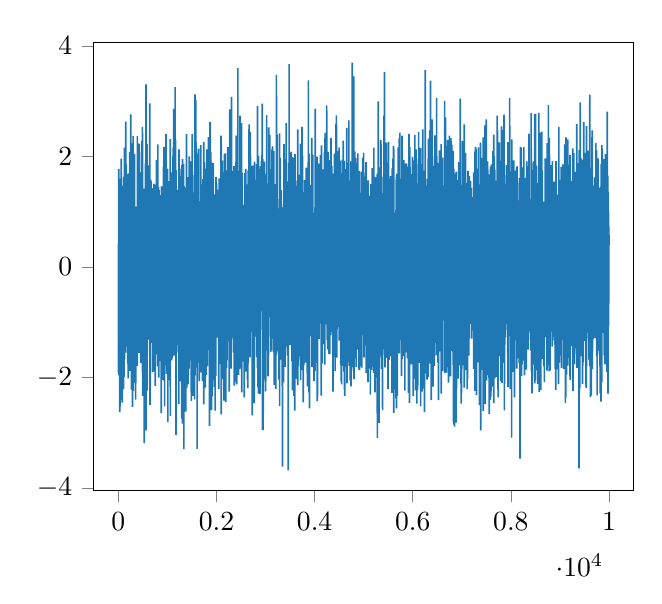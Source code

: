 % This file was created by matplotlib2tikz v0.6.17.
\begin{tikzpicture}

\definecolor{color0}{rgb}{0.122,0.467,0.706}

\begin{axis}[
xmin=-499.95, xmax=10498.95,
ymin=-4.049, ymax=4.063,
tick align=outside,
tick pos=left,
x grid style={white!69.02!black},
y grid style={white!69.02!black}
]
\addplot [semithick, color0, forget plot]
table {%
0 -1.902
1 -1.505
2 0.423
3 -0.422
4 -0.275
5 -1.964
6 0.672
7 -0.87
8 1.775
9 -0.579
10 -1.286
11 -0.833
12 0.23
13 -0.593
14 0.439
15 -0.197
16 -1.225
17 0.884
18 -0.892
19 1.598
20 1.126
21 -0.908
22 0.617
23 -0.045
24 -1.813
25 0.052
26 0.504
27 -2.628
28 0.675
29 -0.657
30 -0.474
31 0.337
32 0.602
33 -0.319
34 -2.527
35 -0.422
36 1.01
37 1.395
38 0.402
39 -0.439
40 0.331
41 -0.909
42 -0.195
43 1.178
44 -1.022
45 -1.036
46 -0.939
47 -0.146
48 1.277
49 0.902
50 -0.709
51 -0.411
52 0.311
53 -0.181
54 0.4
55 0.441
56 -2.407
57 0.26
58 0.237
59 -0.936
60 1.958
61 -0.598
62 -0.324
63 0.18
64 -0.274
65 -1.488
66 0.728
67 -0.37
68 0.475
69 -1.123
70 -1.239
71 0.119
72 -0.457
73 0.3
74 0.382
75 1.432
76 -0.519
77 -0.503
78 1.005
79 -2.455
80 -0.443
81 -0.899
82 -0.715
83 0.894
84 0.669
85 -0.575
86 0.761
87 0.657
88 -1.152
89 0.268
90 -0.784
91 0.606
92 -0.874
93 -0.875
94 0.951
95 -0.445
96 0.403
97 -0.358
98 0.281
99 -2.027
100 1.466
101 -0.577
102 0.102
103 -0.816
104 -0.779
105 -2.213
106 -0.698
107 0.685
108 -0.623
109 1.057
110 -0.518
111 1.619
112 -0.259
113 -1.989
114 1.587
115 0.062
116 0.602
117 1.335
118 -1.701
119 1.636
120 -0.671
121 -0.189
122 -0.033
123 2.16
124 -0.336
125 -0.039
126 -0.635
127 1.127
128 -1.675
129 0.45
130 -0.695
131 0.267
132 1.073
133 -0.405
134 -0.218
135 0.686
136 0.195
137 -0.692
138 0.233
139 0.333
140 1.531
141 -0.103
142 1.844
143 -0.2
144 -1.552
145 0.076
146 -1.023
147 -1.088
148 -0.747
149 0.566
150 2.511
151 2.627
152 -0.704
153 -0.153
154 1.538
155 -0.331
156 0.708
157 0.476
158 1.351
159 0.298
160 0.736
161 -0.317
162 1.852
163 0.753
164 0.261
165 -0.148
166 0.293
167 -1.163
168 0.088
169 0.3
170 -1.345
171 1.054
172 0.742
173 -1.044
174 -1.184
175 -1.085
176 0.229
177 -0.93
178 0.66
179 0.159
180 -0.112
181 -0.489
182 -1.438
183 1.185
184 0.983
185 -1.308
186 0.026
187 1.008
188 0.841
189 -0.495
190 -1.75
191 1.153
192 0.81
193 -0.599
194 0.3
195 -0.532
196 0.048
197 -0.06
198 -1.569
199 0.722
200 -0.788
201 -2.016
202 1.674
203 -1.241
204 -1.439
205 0.903
206 -0.254
207 -0.196
208 -0.966
209 -0.187
210 1.691
211 -0.375
212 0.548
213 0.217
214 0.225
215 1.21
216 0.247
217 0.698
218 -0.487
219 1.642
220 0.259
221 -0.418
222 -0.613
223 -1.496
224 -1.187
225 -0.754
226 -1.88
227 0.261
228 -1.31
229 0.491
230 -0.82
231 -0.585
232 2.076
233 0.637
234 -0.369
235 -0.308
236 0.612
237 -1.146
238 1.088
239 -1.878
240 -0.497
241 0.595
242 0.951
243 1.69
244 0.07
245 -0.141
246 -1.012
247 -0.804
248 1.081
249 0.96
250 -0.451
251 2.759
252 -0.122
253 -0.716
254 1.822
255 0.367
256 -0.769
257 0.813
258 1.042
259 0.214
260 -0.677
261 0.499
262 0.928
263 -0.063
264 2.158
265 -0.431
266 -2.219
267 -0.885
268 0.021
269 -1.755
270 1.108
271 -0.084
272 -0.933
273 0.472
274 -0.18
275 -1.973
276 0.151
277 0.799
278 -1.241
279 2.234
280 -0.212
281 0.305
282 0.02
283 1.036
284 -1.393
285 0.303
286 1.749
287 0.12
288 -0.667
289 -2.533
290 -1.466
291 -0.78
292 -0.799
293 0.541
294 0.6
295 -1.73
296 0.398
297 1.007
298 -0.33
299 1.177
300 -0.538
301 2.371
302 0.654
303 0.003
304 0.008
305 -2.243
306 -0.125
307 -0.556
308 -0.362
309 -0.025
310 -0.22
311 0.544
312 1.368
313 1.554
314 0.763
315 -0.369
316 0.063
317 -0.648
318 0.482
319 0.065
320 0.164
321 1.228
322 0.357
323 -0.077
324 1.347
325 -0.895
326 -0.773
327 0.308
328 0.563
329 -0.094
330 0.907
331 2.039
332 -1.49
333 0.878
334 0.055
335 -0.352
336 0.406
337 -0.293
338 0.408
339 -1.646
340 -1.274
341 -2.093
342 -0.511
343 -1.211
344 0.737
345 0.005
346 -0.745
347 0.847
348 -0.134
349 -0.662
350 0.056
351 -1.001
352 -2.403
353 0.051
354 -2.105
355 -0.477
356 -0.686
357 -0.349
358 0.901
359 0.439
360 0.794
361 -0.123
362 -0.108
363 -1.072
364 -0.274
365 0.584
366 -0.301
367 0.457
368 -0.136
369 0.049
370 0.09
371 1.088
372 -0.963
373 -0.974
374 -0.721
375 -0.218
376 0.363
377 0.871
378 -0.229
379 0.631
380 0.801
381 -0.252
382 -0.072
383 -1.793
384 -0.588
385 0.113
386 -0.916
387 2.369
388 0.986
389 0.577
390 1.119
391 2.198
392 -0.004
393 1.169
394 -0.947
395 0.588
396 -0.384
397 -0.965
398 -1.526
399 -1.366
400 1.036
401 1.02
402 -0.854
403 -0.913
404 -0.605
405 0.152
406 -1.344
407 1.722
408 -0.446
409 -1.18
410 0.165
411 -0.942
412 0.816
413 -0.954
414 -0.796
415 -0.258
416 0.548
417 -1.555
418 0.675
419 -0.434
420 1.185
421 -1.004
422 -0.078
423 0.222
424 1.489
425 -0.004
426 2.229
427 -0.935
428 -0.217
429 1.04
430 2.073
431 0.12
432 0.71
433 -0.241
434 0.277
435 1.488
436 1.189
437 -0.294
438 0.146
439 0.124
440 -1.119
441 1.17
442 1.086
443 -0.948
444 -0.487
445 -0.573
446 -0.271
447 -0.308
448 0.05
449 -0.566
450 -0.422
451 0.21
452 -1.541
453 -0.089
454 -0.289
455 1.71
456 -1.712
457 -0.316
458 -0.908
459 -1.741
460 -0.039
461 -1.59
462 0.513
463 -0.438
464 -0.793
465 0.897
466 0.993
467 -0.146
468 -0.305
469 0.787
470 -0.192
471 0.5
472 0.449
473 -0.545
474 1.699
475 -0.981
476 -0.168
477 -0.138
478 -0.298
479 0.169
480 -1.109
481 -0.903
482 0.325
483 2.281
484 -0.54
485 1.414
486 0.46
487 0.74
488 -1.512
489 -0.18
490 2.532
491 -0.574
492 -1.91
493 -0.457
494 1.342
495 -0.5
496 1.043
497 -0.454
498 -2.334
499 -0.12
500 -1.52
501 -0.649
502 -0.983
503 -0.592
504 0.284
505 0.353
506 -0.315
507 1.036
508 -0.094
509 0.655
510 1.081
511 -1.148
512 -0.343
513 0.07
514 0.834
515 -0.091
516 -2.231
517 0.901
518 0.613
519 -0.415
520 -1.64
521 -0.16
522 -0.563
523 1.418
524 -0.297
525 1.145
526 0.444
527 -3.19
528 0.254
529 0.042
530 0.466
531 0.751
532 -0.855
533 1.042
534 -1.045
535 0.151
536 0.066
537 -0.58
538 0.853
539 0.038
540 0.023
541 0.292
542 -0.69
543 -1.098
544 0.147
545 0.106
546 -2.572
547 -2.424
548 -2.149
549 0.041
550 0.738
551 0.531
552 -1.633
553 1.268
554 1.864
555 -0.169
556 1.93
557 -0.241
558 -0.102
559 -0.68
560 -0.191
561 -1.713
562 3.304
563 -2.536
564 -2.959
565 0.719
566 -0.966
567 2.163
568 0.28
569 -0.817
570 1.761
571 1.335
572 0.016
573 -0.77
574 1.592
575 -0.216
576 0.208
577 0.634
578 -0.137
579 -0.252
580 -0.666
581 -0.169
582 0.039
583 -1.631
584 -2.238
585 -0.444
586 2.227
587 -0.487
588 0.081
589 -1.612
590 0.532
591 -0.63
592 -0.987
593 -0.292
594 1.301
595 -0.861
596 -0.296
597 0.763
598 1.469
599 1.838
600 -1.184
601 -0.918
602 1.237
603 0.848
604 -1.317
605 -0.238
606 1.013
607 -1.114
608 -0.579
609 -0.668
610 0.392
611 -0.094
612 1.438
613 -0.526
614 0.546
615 -1.254
616 -0.778
617 -0.105
618 0.595
619 -0.326
620 0.681
621 -0.543
622 -0.069
623 -0.332
624 0.52
625 -0.71
626 -0.367
627 -1.024
628 -0.348
629 1.384
630 1.082
631 -0.928
632 0.324
633 1.082
634 0.157
635 0.346
636 1.788
637 -0.802
638 1.178
639 2.957
640 -0.6
641 -0.761
642 1.408
643 -1.506
644 -0.325
645 0.25
646 -2.495
647 -0.819
648 -1.426
649 -0.892
650 -2.146
651 -0.631
652 -0.809
653 0.64
654 0.314
655 0.304
656 0.374
657 -0.397
658 1.58
659 1.468
660 -1.224
661 -0.627
662 -0.259
663 1.027
664 1.338
665 0.88
666 0.517
667 0.14
668 1.547
669 -0.192
670 1.224
671 -1.101
672 -0.263
673 -0.328
674 -0.122
675 -0.247
676 -0.221
677 -0.115
678 -1.376
679 -0.563
680 0.114
681 -1.055
682 -0.502
683 0.796
684 -1.351
685 -1.165
686 0.529
687 1.295
688 -0.594
689 0.974
690 1.34
691 -1.052
692 -0.473
693 -0.686
694 -0.011
695 0.997
696 -0.47
697 -1.037
698 -1.058
699 -1.057
700 0.355
701 -1.906
702 0.377
703 1.42
704 0.564
705 1.268
706 1.349
707 0.637
708 -1.514
709 0.754
710 0.516
711 0.352
712 0.199
713 0.073
714 0.532
715 -0.857
716 1.43
717 -0.519
718 0.442
719 -0.514
720 1.004
721 0.437
722 0.481
723 -0.8
724 1.505
725 0.211
726 -1.376
727 0.078
728 -1.892
729 0.609
730 1.135
731 0.126
732 1.056
733 0.286
734 -0.186
735 -1.481
736 0.55
737 -1.121
738 0.14
739 1.487
740 1.273
741 -0.212
742 -0.129
743 -1.38
744 -0.17
745 1.067
746 -0.607
747 -0.653
748 -0.298
749 -0.1
750 -1.252
751 -0.618
752 0.385
753 -2.155
754 -0.228
755 1.234
756 -0.158
757 -0.684
758 -0.025
759 1.287
760 -1.303
761 0.239
762 0.522
763 0.512
764 -0.147
765 -0.148
766 -0.062
767 -0.08
768 -0.728
769 1.01
770 -0.271
771 -1.072
772 -1.58
773 0.116
774 0.555
775 1.934
776 -1.094
777 -1.076
778 -1.265
779 1.36
780 0.067
781 -0.031
782 1.069
783 -0.147
784 1.003
785 -0.889
786 -0.854
787 -0.736
788 0.71
789 -0.408
790 -1.581
791 0.923
792 -1.367
793 -1.283
794 1.352
795 -0.78
796 0.163
797 -0.96
798 0.169
799 -0.237
800 -0.53
801 0.602
802 -1.789
803 -1.652
804 1.281
805 2.216
806 0.849
807 1.356
808 -1.265
809 0.53
810 -0.262
811 -0.681
812 0.61
813 -0.434
814 -0.174
815 -0.078
816 0.122
817 1.448
818 -1.808
819 -0.554
820 -0.289
821 -0.157
822 -2.002
823 1.24
824 0.744
825 0.746
826 0.203
827 -1.475
828 -0.752
829 1.389
830 -0.465
831 1.315
832 -0.458
833 0.039
834 -0.758
835 1.237
836 0.274
837 0.505
838 1.299
839 0.734
840 0.689
841 1.125
842 0.299
843 -0.144
844 0.771
845 0.164
846 0.199
847 0.023
848 0.248
849 -1.016
850 -1.487
851 -1.074
852 -0.261
853 -0.123
854 -0.174
855 1.122
856 -0.093
857 0.225
858 1.172
859 0.543
860 0.128
861 0.242
862 -1.707
863 0.21
864 -0.139
865 -0.978
866 -0.234
867 -0.652
868 0.426
869 0.165
870 -0.753
871 -0.003
872 -0.08
873 -1.66
874 0.913
875 -2.641
876 0.237
877 0.771
878 1.053
879 1.456
880 1.101
881 0.003
882 -0.014
883 0.875
884 -1.422
885 0.17
886 -0.908
887 -0.081
888 1.219
889 -0.172
890 0.983
891 -0.272
892 -0.658
893 -0.583
894 0.734
895 -0.048
896 0.143
897 0.42
898 -2.045
899 -0.004
900 0.444
901 0.568
902 -0.221
903 -0.253
904 -0.632
905 -1.333
906 -0.258
907 0.591
908 -0.385
909 -0.386
910 0.207
911 -1.236
912 -1.533
913 1.448
914 0.387
915 -0.053
916 0.378
917 1.148
918 1.815
919 0.862
920 -0.503
921 0.07
922 0.591
923 0.158
924 -0.485
925 0.084
926 1.072
927 0.197
928 -0.757
929 -0.433
930 2.173
931 0.438
932 0.017
933 1.734
934 -0.916
935 -2.056
936 1.201
937 -0.004
938 -0.564
939 -0.199
940 0.087
941 -2.065
942 -1.931
943 -2.524
944 -0.159
945 1.677
946 0.966
947 0.149
948 1.003
949 -0.301
950 0.178
951 -1.051
952 -0.726
953 1.551
954 0.544
955 -0.203
956 -1.187
957 1.12
958 -0.166
959 0.76
960 -0.556
961 -0.168
962 0.989
963 0.46
964 2.163
965 -0.499
966 -0.495
967 0.282
968 0.588
969 0.658
970 -0.338
971 2.4
972 -1.092
973 -1.194
974 0.044
975 -0.244
976 1.087
977 -0.542
978 0.042
979 -0.204
980 -1.779
981 0.282
982 -0.287
983 -1.094
984 -0.563
985 -0.202
986 -0.976
987 -1.934
988 1.125
989 0.252
990 -0.738
991 -1.011
992 0.652
993 0.587
994 0.364
995 -1.491
996 -0.381
997 0.432
998 -1.565
999 -0.3
1000 0.775
1001 1.78
1002 0.463
1003 -1.467
1004 -0.139
1005 0.257
1006 -0.975
1007 0.565
1008 0.288
1009 -2.807
1010 0.584
1011 0.394
1012 -0.617
1013 -0.972
1014 0.059
1015 -1.398
1016 0.22
1017 1.507
1018 0.248
1019 -0.82
1020 -0.436
1021 -1.057
1022 -0.447
1023 -1.005
1024 -1.15
1025 0.43
1026 -0.426
1027 0.089
1028 -0.015
1029 1.518
1030 -1.336
1031 0.585
1032 -2.051
1033 1.034
1034 1.553
1035 0.189
1036 -1.602
1037 -0.613
1038 -0.816
1039 0.414
1040 -0.797
1041 -1.346
1042 -0.172
1043 -0.43
1044 -0.419
1045 -1.218
1046 0.736
1047 0.158
1048 0.003
1049 0.858
1050 1.519
1051 -0.424
1052 -1.208
1053 -0.416
1054 -0.22
1055 -0.037
1056 -1.644
1057 0.664
1058 2.312
1059 -2.695
1060 1.598
1061 -0.119
1062 -0.112
1063 -1.331
1064 0.341
1065 -0.193
1066 0.013
1067 -0.157
1068 0.347
1069 1.014
1070 0.667
1071 1.341
1072 1.551
1073 0.281
1074 0.597
1075 -0.234
1076 -1.385
1077 0.643
1078 -0.438
1079 -0.876
1080 -0.775
1081 1.709
1082 -0.553
1083 1.205
1084 -0.566
1085 -0.202
1086 -1.692
1087 0.451
1088 -1.513
1089 0.23
1090 -0.593
1091 -0.049
1092 -1.149
1093 0.342
1094 1.152
1095 -1.232
1096 -1.26
1097 -1.655
1098 -1.327
1099 -0.067
1100 -1.51
1101 -1.352
1102 -0.744
1103 -0.512
1104 1.631
1105 1.182
1106 -0.529
1107 -1.009
1108 -0.366
1109 0.457
1110 -0.258
1111 -0.891
1112 0.419
1113 1.013
1114 -0.663
1115 2.159
1116 -0.971
1117 0.41
1118 0.501
1119 -0.306
1120 -0.852
1121 -1.556
1122 1.54
1123 0.316
1124 0.376
1125 1.778
1126 2.857
1127 -1.463
1128 0.788
1129 -0.21
1130 0.803
1131 -0.45
1132 -0.202
1133 -0.23
1134 0.173
1135 0.815
1136 -1.607
1137 0.777
1138 -0.277
1139 -0.237
1140 -0.693
1141 1.665
1142 0.438
1143 -0.035
1144 0.145
1145 -1.315
1146 1.336
1147 -0.557
1148 1.656
1149 0.829
1150 1.405
1151 -1.369
1152 0.092
1153 -1.103
1154 -0.105
1155 -0.246
1156 -0.35
1157 3.253
1158 -0.568
1159 -1.105
1160 1.809
1161 0.416
1162 -0.167
1163 -0.756
1164 -0.395
1165 -0.901
1166 -0.07
1167 2.298
1168 -1.27
1169 0.576
1170 1.016
1171 1.329
1172 -0.593
1173 1.381
1174 -0.376
1175 0.863
1176 -3.04
1177 1.749
1178 -2.612
1179 0.001
1180 -0.715
1181 -0.681
1182 -1.411
1183 0.843
1184 0.128
1185 0.382
1186 0.873
1187 -0.084
1188 0.541
1189 0.042
1190 -0.219
1191 1.061
1192 0.007
1193 -1.139
1194 -0.53
1195 -0.733
1196 -0.815
1197 -0.316
1198 0.975
1199 0.583
1200 1.047
1201 0.068
1202 0.597
1203 0.072
1204 -1.413
1205 -1.31
1206 0.103
1207 0.447
1208 -0.941
1209 0.29
1210 -1.175
1211 -0.012
1212 1.145
1213 0.121
1214 -0.07
1215 1.399
1216 -0.851
1217 0.075
1218 -0.434
1219 -0.845
1220 -0.23
1221 0.133
1222 1.223
1223 -0.464
1224 -0.343
1225 -0.338
1226 -1.548
1227 0.211
1228 -0.476
1229 -0.178
1230 -1.382
1231 0.557
1232 0.358
1233 -2.482
1234 1.722
1235 -0.896
1236 0.137
1237 2.125
1238 0.587
1239 -0.351
1240 -1.105
1241 -1.849
1242 -1.281
1243 -0.148
1244 -0.485
1245 -0.458
1246 0.519
1247 0.84
1248 0.122
1249 1.159
1250 1.722
1251 -0.7
1252 1.778
1253 -0.808
1254 0.241
1255 0.436
1256 -0.122
1257 -1.283
1258 -0.102
1259 0.394
1260 1.642
1261 -0.381
1262 -0.321
1263 -0.889
1264 -2.07
1265 -0.263
1266 -1.094
1267 0.202
1268 -0.968
1269 0.241
1270 0.135
1271 -0.339
1272 -0.258
1273 0.529
1274 -1.375
1275 1.278
1276 0.524
1277 -0.908
1278 -0.016
1279 -0.034
1280 -0.307
1281 -1.073
1282 -0.13
1283 -1.124
1284 -0.88
1285 -0.414
1286 -0.245
1287 0.557
1288 1.051
1289 -1.26
1290 1.058
1291 -2.739
1292 -2.528
1293 -0.756
1294 -0.4
1295 -0.035
1296 -0.072
1297 0.751
1298 1.841
1299 -0.492
1300 -0.312
1301 1.04
1302 1.373
1303 0.912
1304 -2.834
1305 -0.019
1306 0.318
1307 1.356
1308 1.949
1309 -0.168
1310 1.226
1311 -1.111
1312 0.107
1313 -0.866
1314 -0.93
1315 0.246
1316 0.552
1317 -0.49
1318 -0.706
1319 0.215
1320 -0.743
1321 0.511
1322 -0.632
1323 -1.005
1324 0.308
1325 1.166
1326 1.862
1327 -0.057
1328 0.757
1329 1.298
1330 -0.869
1331 0.499
1332 0.837
1333 0.278
1334 -1.565
1335 -3.296
1336 0.144
1337 -0.102
1338 -1.69
1339 -0.364
1340 1.462
1341 0.796
1342 -1.221
1343 -0.597
1344 0.194
1345 -0.545
1346 -1.339
1347 -0.945
1348 -0.385
1349 1.27
1350 -0.197
1351 1.16
1352 0.397
1353 -1.504
1354 0.212
1355 0.679
1356 -0.688
1357 -0.683
1358 1.435
1359 -1.241
1360 0.216
1361 -0.429
1362 0.788
1363 -0.311
1364 -0.842
1365 -0.244
1366 0.19
1367 -0.197
1368 -0.741
1369 1.138
1370 -1.882
1371 1.272
1372 -2.621
1373 -1.562
1374 1.245
1375 -0.955
1376 -0.683
1377 -0.721
1378 -0.525
1379 1.325
1380 -1.412
1381 -0.208
1382 -1.618
1383 -0.965
1384 -0.14
1385 -0.467
1386 -0.417
1387 -0.222
1388 2.403
1389 -0.199
1390 -0.502
1391 1.086
1392 0.016
1393 1.021
1394 0.014
1395 -2.196
1396 -0.929
1397 0.312
1398 -0.08
1399 0.903
1400 0.889
1401 0.436
1402 -1.085
1403 -1.31
1404 1.014
1405 -0.226
1406 0.817
1407 -0.561
1408 -0.217
1409 -2.076
1410 -0.626
1411 0.566
1412 1.038
1413 -0.041
1414 -1.007
1415 -0.577
1416 -0.334
1417 1.186
1418 -2.127
1419 -0.499
1420 -1.435
1421 0.299
1422 0.039
1423 0.573
1424 0.822
1425 1.624
1426 -0.767
1427 -1.985
1428 -1.539
1429 -1.474
1430 -0.419
1431 -0.235
1432 -0.407
1433 -0.099
1434 0.323
1435 -0.485
1436 -0.591
1437 -0.463
1438 -0.045
1439 -1.841
1440 -1.388
1441 1.347
1442 0.355
1443 -0.533
1444 0.677
1445 1.005
1446 1.998
1447 0.67
1448 -1.072
1449 0.36
1450 0.341
1451 0.102
1452 0.405
1453 -0.001
1454 1.576
1455 0.525
1456 0.647
1457 0.686
1458 0.749
1459 0.986
1460 1.202
1461 1.471
1462 -0.637
1463 1.401
1464 -0.697
1465 -0.803
1466 -1.692
1467 0.362
1468 0.055
1469 0.877
1470 -1.212
1471 0.419
1472 -0.353
1473 -0.509
1474 -0.678
1475 -1.504
1476 0.389
1477 -0.417
1478 -0.174
1479 -0.375
1480 -0.14
1481 -0.008
1482 1.908
1483 0.104
1484 0.404
1485 1.633
1486 -0.774
1487 -2.426
1488 -1.261
1489 0.762
1490 -0.247
1491 1.805
1492 -0.583
1493 0.388
1494 -0.158
1495 1.298
1496 1.09
1497 -0.433
1498 0.231
1499 0.789
1500 -2.003
1501 0.244
1502 0.126
1503 0.085
1504 1.67
1505 1.053
1506 2.4
1507 -0.151
1508 0.28
1509 -0.474
1510 -0.87
1511 1.44
1512 0.725
1513 0.501
1514 -0.948
1515 1.664
1516 -2.334
1517 -1.083
1518 0.035
1519 0.191
1520 -1.651
1521 -0.214
1522 -1.249
1523 -0.224
1524 0.127
1525 0.701
1526 -0.407
1527 0.468
1528 0.884
1529 -0.669
1530 -0.351
1531 0.704
1532 -0.652
1533 1.349
1534 0.947
1535 -0.268
1536 -1.137
1537 1.236
1538 -0.394
1539 -0.8
1540 0.463
1541 -1.514
1542 0.55
1543 -1.833
1544 -1.572
1545 1.182
1546 -0.496
1547 0.141
1548 -1.205
1549 -0.117
1550 1.263
1551 0.335
1552 -0.517
1553 0.372
1554 -2.399
1555 -0.674
1556 0.3
1557 -0.338
1558 0.996
1559 1.598
1560 0.703
1561 3.119
1562 0.779
1563 0.164
1564 0.008
1565 -1.962
1566 -0.431
1567 -0.105
1568 0.153
1569 -0.4
1570 -0.662
1571 -0.687
1572 -1.825
1573 0.499
1574 2.388
1575 -0.69
1576 -1.333
1577 0.657
1578 0.515
1579 -0.995
1580 3.02
1581 1.309
1582 0.061
1583 0.594
1584 0.535
1585 -0.23
1586 -1.334
1587 -1.223
1588 2.071
1589 0.86
1590 0.33
1591 -1.5
1592 -1.566
1593 -1.215
1594 0.212
1595 1.172
1596 -1.389
1597 0.652
1598 -0.024
1599 0.214
1600 -0.2
1601 -0.312
1602 -0.35
1603 -0.751
1604 -1.526
1605 -3.291
1606 -0.243
1607 0.804
1608 1.417
1609 -0.059
1610 -0.138
1611 1.739
1612 -0.862
1613 0.155
1614 -0.932
1615 -0.477
1616 -0.334
1617 0.456
1618 0.482
1619 0.293
1620 2.035
1621 -0.993
1622 1.949
1623 -1.731
1624 0.165
1625 0.424
1626 0.491
1627 0.787
1628 -0.062
1629 0.734
1630 0.115
1631 0.046
1632 2.139
1633 0.079
1634 0.507
1635 -0.628
1636 0.663
1637 0.04
1638 0.628
1639 -0.309
1640 -0.482
1641 1.15
1642 -0.439
1643 -0.562
1644 1.187
1645 0.244
1646 -0.408
1647 -2.061
1648 0.515
1649 -0.63
1650 0.668
1651 0.272
1652 0.203
1653 -0.437
1654 -1.01
1655 -0.921
1656 0.422
1657 1.016
1658 0.124
1659 1.12
1660 -1.847
1661 0.247
1662 -0.58
1663 -1.159
1664 0.942
1665 0.571
1666 0.044
1667 0.583
1668 -0.188
1669 -0.246
1670 0.644
1671 0.117
1672 0.39
1673 0.251
1674 -0.919
1675 0.08
1676 0.186
1677 1.328
1678 2.201
1679 0.121
1680 -0.57
1681 0.165
1682 -1.212
1683 1.493
1684 -0.881
1685 1.311
1686 -1.034
1687 0.482
1688 -0.976
1689 -1.909
1690 -0.664
1691 1.149
1692 -0.488
1693 0.161
1694 0.779
1695 -0.796
1696 0.021
1697 -0.434
1698 -0.927
1699 0.481
1700 -0.255
1701 -0.391
1702 -0.525
1703 0.591
1704 -0.53
1705 -0.178
1706 -0.253
1707 0.801
1708 -0.031
1709 1.186
1710 1.104
1711 -0.058
1712 -0.587
1713 0.738
1714 -2.061
1715 0.28
1716 -0.646
1717 1.365
1718 -0.901
1719 0.02
1720 -0.55
1721 -0.259
1722 1.587
1723 -0.338
1724 0.816
1725 -0.213
1726 -0.914
1727 0.195
1728 0.487
1729 0.024
1730 -1.634
1731 0.216
1732 -1.827
1733 -0.431
1734 -0.051
1735 -0.321
1736 -1.22
1737 0.275
1738 -0.188
1739 -0.892
1740 2.258
1741 -2.488
1742 0.423
1743 0.502
1744 0.944
1745 -0.777
1746 -1.161
1747 0.83
1748 0.379
1749 -0.675
1750 1.418
1751 -0.227
1752 0.913
1753 1.89
1754 -1.24
1755 0.594
1756 0.651
1757 -0.18
1758 1.165
1759 1.717
1760 1.03
1761 -0.376
1762 -1.585
1763 0.216
1764 -0.256
1765 -0.327
1766 1.082
1767 1.405
1768 1.665
1769 0.082
1770 -1.909
1771 1.776
1772 0.216
1773 -2.185
1774 -1.296
1775 -0.477
1776 -0.31
1777 -1.713
1778 -0.592
1779 0.986
1780 -0.329
1781 1.63
1782 -0.334
1783 1.69
1784 -0.823
1785 -1.954
1786 -0.172
1787 -0.079
1788 0.003
1789 0.157
1790 -0.596
1791 -1.47
1792 1.517
1793 0.659
1794 -0.936
1795 1.21
1796 1.125
1797 -0.113
1798 0.214
1799 2.127
1800 -0.809
1801 -0.307
1802 0.11
1803 -1.177
1804 1.27
1805 0.413
1806 0.419
1807 0.018
1808 -0.675
1809 -1.325
1810 0.64
1811 -1.798
1812 -0.486
1813 -0.686
1814 -0.408
1815 0.454
1816 1.13
1817 -0.156
1818 -0.434
1819 -0.834
1820 -1.003
1821 -1.027
1822 0.052
1823 1.723
1824 -0.669
1825 0.418
1826 0.753
1827 0.139
1828 -0.194
1829 1.032
1830 -1.505
1831 0.508
1832 0.898
1833 0.688
1834 2.348
1835 -1.088
1836 0.664
1837 -0.96
1838 0.094
1839 -0.672
1840 -0.95
1841 -1.264
1842 -0.496
1843 0.062
1844 0.111
1845 -1.16
1846 1.031
1847 -0.057
1848 1.196
1849 0.894
1850 0.412
1851 1.054
1852 -1.348
1853 1.8
1854 -0.094
1855 1.143
1856 -0.503
1857 -1.025
1858 -2.878
1859 -0.768
1860 0.304
1861 0.604
1862 -0.449
1863 1.016
1864 1.383
1865 0.881
1866 2.622
1867 0.626
1868 0.183
1869 -0.503
1870 -0.463
1871 -0.518
1872 1.176
1873 -1.029
1874 1.931
1875 2.376
1876 -0.593
1877 0.159
1878 0.098
1879 -1.043
1880 -1.269
1881 1.266
1882 -0.359
1883 0.091
1884 1.477
1885 0.06
1886 2.072
1887 1.028
1888 -0.73
1889 -0.174
1890 0.301
1891 1.827
1892 1.7
1893 -0.541
1894 0.913
1895 -0.185
1896 0.981
1897 -2.593
1898 1.301
1899 -0.421
1900 -0.98
1901 0.735
1902 1.025
1903 0.119
1904 -0.063
1905 1.445
1906 1.313
1907 0.86
1908 1.034
1909 -1.3
1910 0.163
1911 1.884
1912 -1.225
1913 1.353
1914 0.677
1915 -2.345
1916 -1.102
1917 -1.052
1918 -0.02
1919 1.674
1920 -0.477
1921 -0.066
1922 -0.255
1923 0.158
1924 -0.031
1925 0.515
1926 0.339
1927 -0.6
1928 0.572
1929 -0.932
1930 -0.378
1931 -0.991
1932 -0.21
1933 -0.332
1934 1.333
1935 -1.822
1936 1.883
1937 0.012
1938 -0.912
1939 -0.915
1940 -1.801
1941 -1.833
1942 -0.579
1943 0.228
1944 -0.966
1945 0.148
1946 -0.469
1947 1.312
1948 -2.04
1949 -0.884
1950 -0.083
1951 0.352
1952 -0.115
1953 -1.597
1954 1.183
1955 0.48
1956 -0.335
1957 0.8
1958 -1.759
1959 0.03
1960 -2.173
1961 0.559
1962 0.895
1963 0.77
1964 0.452
1965 0.434
1966 -0.685
1967 -0.388
1968 0.152
1969 -0.363
1970 1.311
1971 0.902
1972 -2.599
1973 -1.277
1974 0.415
1975 -1.585
1976 1.078
1977 -0.639
1978 -0.803
1979 0.411
1980 0.027
1981 0.032
1982 -1.344
1983 -0.879
1984 0.799
1985 -1.972
1986 0.014
1987 -0.688
1988 0.76
1989 1.031
1990 0.203
1991 1.626
1992 -0.642
1993 -0.513
1994 0.185
1995 -0.371
1996 -0.888
1997 0.906
1998 0.332
1999 -1.031
2000 -0.68
2001 1.511
2002 -0.159
2003 0.344
2004 0.593
2005 -1.048
2006 -0.423
2007 0.373
2008 -0.823
2009 -1.167
2010 -1.282
2011 0.634
2012 0.276
2013 -0.163
2014 1.377
2015 -0.618
2016 0.176
2017 0.212
2018 -0.906
2019 1.239
2020 -0.48
2021 0.237
2022 0.907
2023 0.553
2024 1.399
2025 0.404
2026 0.242
2027 0.658
2028 0.631
2029 1.08
2030 0.916
2031 0.237
2032 -0.269
2033 -0.997
2034 0.942
2035 1.381
2036 0.733
2037 -0.195
2038 -0.62
2039 0.161
2040 -0.442
2041 -0.215
2042 -0.798
2043 1.335
2044 -0.164
2045 -1.169
2046 -2.209
2047 0.156
2048 0.207
2049 0.734
2050 0.958
2051 1.32
2052 -1.049
2053 -0.407
2054 1.45
2055 -0.088
2056 -0.067
2057 1.603
2058 0.745
2059 -1.761
2060 0.259
2061 -0.618
2062 0.112
2063 1.5
2064 -0.032
2065 0.472
2066 -1.459
2067 -0.184
2068 1.179
2069 -1.429
2070 -0.886
2071 -0.612
2072 0.401
2073 0.489
2074 -1.39
2075 1.557
2076 0.864
2077 0.616
2078 -0.675
2079 -0.965
2080 -0.116
2081 -0.297
2082 -1.445
2083 -0.559
2084 0.469
2085 0.047
2086 0.411
2087 0.747
2088 1.309
2089 -0.695
2090 2.376
2091 1.358
2092 -0.944
2093 -1.086
2094 0.14
2095 1.143
2096 -2.669
2097 1.462
2098 2.218
2099 -1.006
2100 0.4
2101 0.695
2102 -1.937
2103 -0.856
2104 -0.109
2105 -0.48
2106 -0.589
2107 -0.443
2108 -0.62
2109 -1.006
2110 0.183
2111 -0.61
2112 -0.426
2113 1.51
2114 1.485
2115 1.285
2116 -1.412
2117 1.924
2118 0.342
2119 0.846
2120 -0.472
2121 -0.088
2122 0.315
2123 1.563
2124 0.116
2125 -1.346
2126 1.544
2127 -1.334
2128 0.308
2129 -2.033
2130 -0.2
2131 -1.039
2132 -0.39
2133 0.096
2134 -1.213
2135 0.192
2136 -1.164
2137 -1.766
2138 1.686
2139 -1.535
2140 1.013
2141 0.892
2142 0.494
2143 0.149
2144 -1.447
2145 0.509
2146 0.6
2147 -0.589
2148 -0.488
2149 1.714
2150 0.286
2151 -0.265
2152 0.525
2153 -0.812
2154 -2.42
2155 0.23
2156 -0.385
2157 -1.417
2158 0.208
2159 0.254
2160 0.498
2161 0.253
2162 -0.656
2163 -0.204
2164 2.042
2165 0.786
2166 0.754
2167 -0.358
2168 0.892
2169 1.305
2170 0.65
2171 -0.233
2172 -0.52
2173 1.945
2174 -1.393
2175 -0.696
2176 -0.15
2177 -0.116
2178 2.053
2179 -0.561
2180 0.365
2181 1.104
2182 0.589
2183 0.105
2184 -1.134
2185 0.372
2186 0.3
2187 -2.447
2188 -0.69
2189 -0.396
2190 0.636
2191 0.254
2192 -0.405
2193 -0.558
2194 -0.486
2195 0.946
2196 1.747
2197 1.56
2198 -0.875
2199 -0.252
2200 -1.386
2201 0.752
2202 -1.74
2203 -0.373
2204 0.094
2205 0.753
2206 -1.834
2207 0.869
2208 1.083
2209 0.799
2210 1.509
2211 -1.541
2212 0.321
2213 -0.375
2214 1.746
2215 -1.461
2216 -1.689
2217 1.312
2218 1.18
2219 0.089
2220 -0.78
2221 1.036
2222 1.096
2223 -0.315
2224 0.984
2225 -0.296
2226 -0.84
2227 -0.408
2228 2.169
2229 1.166
2230 1.603
2231 -0.573
2232 1.177
2233 2.08
2234 -0.382
2235 0.644
2236 -0.812
2237 -1.131
2238 -0.513
2239 -0.516
2240 -0.924
2241 0.658
2242 -1.346
2243 0.16
2244 -0.962
2245 0.347
2246 -0.543
2247 1.657
2248 -0.441
2249 0.91
2250 -0.222
2251 -0.36
2252 0.309
2253 1.146
2254 -1.132
2255 0.041
2256 1.328
2257 -0.984
2258 -1.846
2259 -1.108
2260 -2.255
2261 0.524
2262 -0.575
2263 0.005
2264 -0.978
2265 0.381
2266 0.521
2267 0.515
2268 -1.62
2269 2.85
2270 0.779
2271 -0.265
2272 -0.193
2273 0.988
2274 0.09
2275 -0.076
2276 1.347
2277 1.11
2278 0.943
2279 -0.039
2280 0.457
2281 -1.014
2282 -0.44
2283 -0.223
2284 0.059
2285 0.351
2286 0.053
2287 -0.108
2288 -0.585
2289 0.465
2290 -1.081
2291 0.733
2292 -0.83
2293 1.031
2294 0.597
2295 1.181
2296 0.563
2297 0.549
2298 -1.842
2299 -0.101
2300 -0.484
2301 0.068
2302 1.355
2303 0.797
2304 3.075
2305 0.489
2306 0.871
2307 -1.282
2308 0.448
2309 -0.871
2310 -0.841
2311 1.359
2312 -0.97
2313 0.011
2314 1.737
2315 -0.054
2316 -0.17
2317 0.693
2318 0.169
2319 -0.782
2320 -0.381
2321 0.738
2322 -0.138
2323 0.592
2324 0.857
2325 0.011
2326 -0.574
2327 -0.325
2328 0.506
2329 -0.146
2330 0.329
2331 1.329
2332 1.37
2333 0.64
2334 -0.71
2335 1.547
2336 1.731
2337 1.293
2338 -0.985
2339 -1.285
2340 0.827
2341 -1.311
2342 0.736
2343 -0.193
2344 0.329
2345 1.089
2346 -1.553
2347 -0.449
2348 1.35
2349 1.004
2350 0.44
2351 1.412
2352 0.536
2353 -1.059
2354 0.863
2355 -0.782
2356 -0.745
2357 -0.352
2358 1.825
2359 0.298
2360 0.418
2361 -0.813
2362 -2.147
2363 1.101
2364 0.225
2365 -0.037
2366 0.92
2367 -0.549
2368 0.442
2369 -0.341
2370 0.269
2371 -0.576
2372 -0.272
2373 1.158
2374 -0.526
2375 1.239
2376 -0.147
2377 1.165
2378 -0.033
2379 -1.456
2380 -0.17
2381 0.095
2382 -0.581
2383 -0.054
2384 0.32
2385 -1.345
2386 0.938
2387 0.142
2388 1.678
2389 0.313
2390 -1.613
2391 -0.759
2392 1.287
2393 0.144
2394 -0.825
2395 1.901
2396 0.69
2397 -2.084
2398 1.496
2399 0.24
2400 0.404
2401 -0.203
2402 0.192
2403 1.638
2404 2.373
2405 -1.286
2406 -0.037
2407 0.17
2408 -0.706
2409 -0.34
2410 -1.786
2411 -0.587
2412 -2.126
2413 0.002
2414 1.299
2415 -0.361
2416 0.235
2417 -0.615
2418 0.473
2419 -0.732
2420 -0.107
2421 0.35
2422 0.531
2423 -0.489
2424 -0.013
2425 -0.914
2426 1.108
2427 1.047
2428 -0.611
2429 1.433
2430 -0.537
2431 0.12
2432 -1.184
2433 -0.441
2434 0.546
2435 3.597
2436 0.089
2437 -1.328
2438 -0.833
2439 -0.492
2440 -1.326
2441 0.115
2442 -0.61
2443 0.029
2444 1.223
2445 -1.244
2446 0.286
2447 -1.956
2448 0.2
2449 -0.629
2450 -0.542
2451 0.861
2452 -0.456
2453 -0.654
2454 -0.355
2455 -0.028
2456 0.453
2457 0.061
2458 1.091
2459 -1.056
2460 1.47
2461 -0.438
2462 0.897
2463 -0.937
2464 -0.658
2465 1.739
2466 -0.481
2467 0.104
2468 -0.483
2469 1.419
2470 -0.535
2471 1.082
2472 -1.851
2473 -1.731
2474 0.531
2475 -0.416
2476 0.675
2477 -0.36
2478 1.562
2479 -0.422
2480 2.737
2481 0.852
2482 0.243
2483 0.196
2484 0.258
2485 2.505
2486 0.251
2487 0.327
2488 1.031
2489 -1.602
2490 -0.483
2491 2.338
2492 -0.594
2493 -0.439
2494 -0.958
2495 2.579
2496 -0.477
2497 -0.153
2498 -1.142
2499 0.007
2500 -0.478
2501 0.245
2502 2.262
2503 -0.186
2504 0.969
2505 -1.011
2506 -0.252
2507 -0.233
2508 -0.385
2509 -0.327
2510 0.037
2511 2.6
2512 -1.296
2513 -2.269
2514 0.339
2515 1.227
2516 0.646
2517 0.4
2518 -1.05
2519 -1.064
2520 1.64
2521 0.65
2522 1.7
2523 0.471
2524 0.897
2525 1.479
2526 0.317
2527 -0.75
2528 0.077
2529 -0.745
2530 -0.129
2531 -0.654
2532 -0.716
2533 0.536
2534 -1.449
2535 0.702
2536 -0.449
2537 -0.16
2538 0.025
2539 0.378
2540 -1.158
2541 0.198
2542 -1.009
2543 -0.048
2544 -1.711
2545 0.327
2546 -0.186
2547 -0.504
2548 -0.99
2549 -0.283
2550 0.03
2551 -0.899
2552 0.561
2553 -1.322
2554 0.842
2555 0.575
2556 1.127
2557 -0.486
2558 0.734
2559 -0.749
2560 -0.561
2561 -0.061
2562 0.677
2563 -0.473
2564 -0.018
2565 0.256
2566 -1.884
2567 -2.36
2568 -1.573
2569 -0.233
2570 0.542
2571 0.574
2572 -0.306
2573 -0.113
2574 -0.192
2575 0.083
2576 0.946
2577 0.025
2578 -0.715
2579 1.699
2580 0.168
2581 -0.297
2582 -0.156
2583 -1.157
2584 0.77
2585 0.611
2586 -1.189
2587 0.009
2588 -1.471
2589 -1.145
2590 -1.635
2591 -0.764
2592 0.937
2593 -0.63
2594 0.728
2595 -1.897
2596 1.773
2597 0.438
2598 -0.398
2599 -0.278
2600 0.302
2601 -0.694
2602 -0.587
2603 -0.995
2604 0.438
2605 0.238
2606 1.277
2607 0.195
2608 -0.188
2609 0.47
2610 0.032
2611 0.299
2612 0.505
2613 1.381
2614 0.228
2615 0.358
2616 0.111
2617 -0.111
2618 0.139
2619 -0.819
2620 0.521
2621 1.493
2622 -0.875
2623 -1.266
2624 -0.074
2625 -0.078
2626 0.494
2627 0.64
2628 -1.427
2629 -1.347
2630 -0.263
2631 -1.04
2632 -2.039
2633 0.455
2634 -0.276
2635 -1.235
2636 0.294
2637 0.2
2638 1.098
2639 -1.133
2640 -2.194
2641 -0.646
2642 -0.941
2643 -0.977
2644 1.745
2645 1.298
2646 0.631
2647 -0.438
2648 0.689
2649 -1.064
2650 0.797
2651 -0.573
2652 -1.084
2653 -0.358
2654 1.43
2655 1.182
2656 -0.13
2657 1.217
2658 0.968
2659 0.412
2660 -0.001
2661 1.315
2662 0.212
2663 1.028
2664 2.579
2665 0.828
2666 0.445
2667 1.854
2668 0.542
2669 -0.511
2670 0.117
2671 0.423
2672 1.178
2673 -0.469
2674 1.33
2675 -0.124
2676 -1.427
2677 1.22
2678 -1.157
2679 0.181
2680 1.614
2681 -0.144
2682 0.989
2683 0.787
2684 -1.638
2685 0.356
2686 -0.934
2687 0.517
2688 -0.186
2689 0.77
2690 0.907
2691 2.442
2692 0.626
2693 0.834
2694 0.378
2695 0.585
2696 -0.205
2697 0.956
2698 0.689
2699 0.069
2700 0.007
2701 0.756
2702 1.585
2703 -0.809
2704 0.363
2705 -0.837
2706 -1.179
2707 -0.941
2708 0.047
2709 0.176
2710 1.697
2711 -0.809
2712 -0.305
2713 -0.439
2714 1.519
2715 -0.817
2716 0.651
2717 -0.388
2718 -0.594
2719 -0.722
2720 -0.418
2721 -0.292
2722 -0.127
2723 0.954
2724 0.709
2725 0.452
2726 0.879
2727 0.545
2728 0.227
2729 -2.688
2730 1.508
2731 0.041
2732 -0.298
2733 1.83
2734 -0.222
2735 -0.211
2736 -0.873
2737 -0.51
2738 -0.68
2739 -0.181
2740 1.774
2741 0.146
2742 -0.791
2743 0.535
2744 0.56
2745 -0.88
2746 -1.352
2747 1.191
2748 1.052
2749 -0.908
2750 0.669
2751 -0.228
2752 0.903
2753 0.89
2754 -1.318
2755 -0.119
2756 -0.977
2757 0.616
2758 -1.234
2759 -0.393
2760 -1.182
2761 -0.536
2762 1.766
2763 1.486
2764 -0.365
2765 -0.107
2766 -2.435
2767 -1.28
2768 -2.466
2769 -0.089
2770 1.204
2771 0.086
2772 1.003
2773 1.903
2774 0.453
2775 0.422
2776 0.49
2777 -1.234
2778 -0.099
2779 0.708
2780 0.76
2781 0.48
2782 0.679
2783 0.715
2784 -0.63
2785 0.066
2786 1.564
2787 1.448
2788 -0.313
2789 0.33
2790 0.573
2791 1.011
2792 -0.065
2793 -0.366
2794 0.422
2795 1.573
2796 0.436
2797 0.339
2798 0.902
2799 -0.333
2800 -0.517
2801 1.488
2802 -0.397
2803 0.557
2804 -0.085
2805 -0.287
2806 -0.241
2807 -0.23
2808 1.028
2809 0.997
2810 -1.262
2811 0.477
2812 1.436
2813 1.03
2814 -0.167
2815 0.362
2816 -0.277
2817 1.86
2818 1.612
2819 0.588
2820 1.087
2821 -1.635
2822 0.316
2823 0.22
2824 0.425
2825 -1.364
2826 0.21
2827 -1.591
2828 -0.589
2829 0.219
2830 -0.312
2831 0.219
2832 -0.605
2833 -1.221
2834 0.967
2835 -0.117
2836 -1.827
2837 2.911
2838 0.082
2839 -0.17
2840 0.234
2841 1.284
2842 -0.006
2843 0.603
2844 0.544
2845 0.174
2846 -0.605
2847 -2.174
2848 -0.1
2849 0.34
2850 -1.095
2851 -0.56
2852 -0.057
2853 0.013
2854 -2.294
2855 -0.398
2856 0.038
2857 0.479
2858 0.084
2859 2.004
2860 1.177
2861 -0.364
2862 0.592
2863 -0.435
2864 -0.271
2865 0.006
2866 -0.635
2867 -0.37
2868 -0.981
2869 -0.691
2870 0.613
2871 -1.254
2872 0.64
2873 0.564
2874 -0.564
2875 -0.438
2876 1.112
2877 -0.26
2878 -1.008
2879 1.448
2880 -1.178
2881 0.077
2882 -0.313
2883 1.772
2884 0.392
2885 -2.302
2886 0.202
2887 1.214
2888 -0.283
2889 -0.591
2890 -1.142
2891 0.385
2892 -0.687
2893 -0.238
2894 0.226
2895 1.636
2896 -0.705
2897 -0.085
2898 0.321
2899 0.433
2900 -0.111
2901 1.051
2902 1.822
2903 0.577
2904 0.462
2905 -0.454
2906 1.001
2907 -0.035
2908 1.742
2909 0.329
2910 1.004
2911 1.16
2912 0.512
2913 0.205
2914 0.38
2915 0.301
2916 0.963
2917 0.118
2918 1.92
2919 -0.804
2920 1.325
2921 0.457
2922 0.096
2923 0.243
2924 1.277
2925 0.446
2926 0.409
2927 2.025
2928 0.691
2929 -0.125
2930 1.746
2931 -0.286
2932 -0.621
2933 2.955
2934 1.705
2935 -0.087
2936 -2.953
2937 -0.256
2938 1.201
2939 -0.358
2940 -0.881
2941 0.872
2942 1.941
2943 1.948
2944 0.938
2945 -1.011
2946 -1.799
2947 -0.215
2948 -1.252
2949 0.642
2950 0.469
2951 -2.948
2952 0.401
2953 -0.35
2954 -1.044
2955 0.626
2956 -2.638
2957 0.108
2958 0.608
2959 1.812
2960 -1.439
2961 0.031
2962 -0.591
2963 0.097
2964 0.306
2965 0.309
2966 -0.965
2967 -1.653
2968 0.647
2969 0.642
2970 -1.341
2971 -1.03
2972 -2.03
2973 1.32
2974 1.905
2975 -0.784
2976 -0.821
2977 1.0
2978 -0.862
2979 1.179
2980 -0.873
2981 0.103
2982 -0.151
2983 0.841
2984 -0.088
2985 -0.845
2986 -1.454
2987 -1.581
2988 -0.525
2989 1.667
2990 -0.533
2991 0.41
2992 -0.195
2993 -0.154
2994 -0.635
2995 -0.837
2996 -0.713
2997 -1.113
2998 0.991
2999 -1.839
3000 -0.976
3001 -0.364
3002 -2.251
3003 0.573
3004 -1.274
3005 1.506
3006 -0.71
3007 0.941
3008 -0.404
3009 0.645
3010 1.639
3011 0.476
3012 0.953
3013 0.324
3014 0.267
3015 -1.117
3016 1.147
3017 1.257
3018 1.42
3019 0.552
3020 -0.005
3021 2.744
3022 0.494
3023 0.051
3024 -1.486
3025 0.397
3026 -0.229
3027 -1.511
3028 0.732
3029 -1.069
3030 0.509
3031 -0.273
3032 -0.011
3033 0.436
3034 -0.522
3035 0.742
3036 -0.684
3037 -0.776
3038 0.203
3039 0.22
3040 -0.057
3041 1.098
3042 0.917
3043 1.507
3044 -0.176
3045 -1.24
3046 -0.357
3047 -1.067
3048 1.092
3049 0.217
3050 -1.983
3051 -0.19
3052 0.678
3053 -1.154
3054 -0.598
3055 1.089
3056 1.3
3057 0.337
3058 0.025
3059 1.141
3060 -0.924
3061 -0.982
3062 -1.591
3063 -1.023
3064 -0.018
3065 2.522
3066 0.835
3067 -0.645
3068 -0.589
3069 0.547
3070 -0.905
3071 0.671
3072 0.389
3073 -0.174
3074 -0.625
3075 0.037
3076 -0.731
3077 -0.415
3078 0.283
3079 0.765
3080 1.915
3081 -0.275
3082 0.514
3083 -0.722
3084 0.577
3085 0.535
3086 -0.778
3087 2.39
3088 -0.26
3089 -0.55
3090 -0.871
3091 -0.103
3092 -0.032
3093 0.415
3094 -0.758
3095 0.19
3096 0.342
3097 0.707
3098 0.182
3099 -0.75
3100 1.767
3101 0.761
3102 0.462
3103 0.606
3104 0.829
3105 -1.256
3106 0.685
3107 0.589
3108 0.807
3109 -1.54
3110 1.45
3111 -0.27
3112 0.231
3113 0.447
3114 -0.364
3115 0.045
3116 0.578
3117 -1.505
3118 0.736
3119 -1.103
3120 0.714
3121 1.196
3122 -0.648
3123 1.605
3124 -0.323
3125 0.181
3126 -0.758
3127 0.847
3128 -0.642
3129 -1.064
3130 -0.765
3131 2.12
3132 -1.191
3133 -0.651
3134 0.672
3135 1.392
3136 -1.298
3137 2.085
3138 -0.933
3139 0.399
3140 -0.6
3141 2.179
3142 0.938
3143 0.424
3144 0.369
3145 -0.303
3146 -0.703
3147 -0.415
3148 0.132
3149 -0.629
3150 -0.192
3151 1.585
3152 0.449
3153 -0.933
3154 -0.791
3155 0.626
3156 0.762
3157 0.451
3158 0.961
3159 -0.835
3160 0.64
3161 -1.541
3162 -0.374
3163 0.878
3164 2.016
3165 0.142
3166 1.747
3167 0.183
3168 2.099
3169 0.908
3170 -0.889
3171 -1.265
3172 -0.479
3173 -0.661
3174 -2.137
3175 0.67
3176 -0.161
3177 0.311
3178 -0.474
3179 0.687
3180 -1.337
3181 -0.954
3182 0.873
3183 0.352
3184 0.743
3185 -0.747
3186 -0.064
3187 0.78
3188 0.069
3189 0.573
3190 -1.149
3191 0.049
3192 0.24
3193 0.558
3194 -0.605
3195 0.837
3196 1.232
3197 -0.504
3198 1.123
3199 0.034
3200 1.497
3201 1.003
3202 -0.544
3203 -0.022
3204 0.833
3205 1.275
3206 0.085
3207 0.648
3208 -2.207
3209 0.058
3210 -0.307
3211 -0.633
3212 -0.621
3213 -0.158
3214 0.129
3215 -1.597
3216 0.571
3217 -0.422
3218 0.884
3219 -0.779
3220 0.735
3221 3.476
3222 1.167
3223 0.854
3224 0.121
3225 -0.247
3226 0.292
3227 1.983
3228 0.802
3229 -0.573
3230 -1.307
3231 -1.527
3232 -0.575
3233 -1.474
3234 -0.612
3235 -0.356
3236 0.243
3237 2.395
3238 0.338
3239 -0.977
3240 -1.108
3241 0.352
3242 -0.883
3243 0.769
3244 -1.122
3245 -0.928
3246 -0.242
3247 -1.282
3248 -0.884
3249 -1.281
3250 -0.36
3251 0.981
3252 0.362
3253 0.439
3254 0.639
3255 1.027
3256 -1.209
3257 0.361
3258 -0.238
3259 -1.085
3260 0.851
3261 -1.414
3262 -1.574
3263 -0.452
3264 -0.328
3265 -0.242
3266 -0.065
3267 0.02
3268 -0.315
3269 -0.734
3270 -0.025
3271 -0.716
3272 -0.837
3273 -1.224
3274 1.058
3275 -2.038
3276 -0.609
3277 -1.016
3278 -1.006
3279 0.665
3280 -0.682
3281 1.151
3282 1.228
3283 0.155
3284 0.08
3285 -0.731
3286 2.417
3287 -2.518
3288 1.491
3289 -0.33
3290 -0.797
3291 -0.616
3292 -0.83
3293 -0.06
3294 0.194
3295 -0.785
3296 1.692
3297 0.561
3298 0.525
3299 1.007
3300 -0.217
3301 -1.679
3302 1.972
3303 0.921
3304 0.82
3305 0.5
3306 -0.182
3307 -0.684
3308 -0.164
3309 0.712
3310 1.187
3311 0.257
3312 0.66
3313 -1.455
3314 0.704
3315 1.115
3316 1.324
3317 0.929
3318 1.388
3319 -1.172
3320 -1.235
3321 0.27
3322 0.151
3323 -0.338
3324 0.781
3325 1.13
3326 0.283
3327 -0.347
3328 -0.439
3329 -0.468
3330 0.231
3331 -0.772
3332 0.541
3333 -0.367
3334 -1.587
3335 0.01
3336 -0.322
3337 -2.149
3338 -0.469
3339 0.917
3340 -1.097
3341 -0.637
3342 0.369
3343 -2.387
3344 -3.612
3345 -1.171
3346 0.713
3347 -0.665
3348 -1.338
3349 0.215
3350 0.046
3351 -0.441
3352 -1.028
3353 -0.722
3354 -1.033
3355 0.439
3356 0.839
3357 0.163
3358 -1.494
3359 -0.803
3360 -0.147
3361 0.042
3362 1.078
3363 0.018
3364 -0.178
3365 -2.088
3366 -1.479
3367 -0.106
3368 -0.61
3369 -0.151
3370 0.12
3371 -0.195
3372 -0.85
3373 -0.109
3374 0.283
3375 2.22
3376 -0.98
3377 0.767
3378 -0.492
3379 -1.131
3380 1.944
3381 -0.012
3382 0.196
3383 0.064
3384 -0.991
3385 -0.614
3386 -0.966
3387 0.892
3388 -0.321
3389 1.706
3390 -0.083
3391 0.588
3392 0.359
3393 0.178
3394 0.48
3395 -0.212
3396 -1.811
3397 -1.61
3398 0.32
3399 -1.441
3400 0.064
3401 -1.472
3402 0.515
3403 0.177
3404 -1.036
3405 1.026
3406 0.097
3407 -0.809
3408 0.113
3409 -0.655
3410 -1.204
3411 1.091
3412 1.354
3413 -0.819
3414 0.415
3415 0.766
3416 1.657
3417 -1.43
3418 -1.007
3419 -0.895
3420 -0.034
3421 -0.208
3422 2.603
3423 -0.351
3424 1.196
3425 0.084
3426 0.538
3427 -0.713
3428 1.09
3429 1.247
3430 0.062
3431 0.436
3432 0.783
3433 -0.077
3434 -0.14
3435 0.916
3436 0.566
3437 1.036
3438 -0.866
3439 0.045
3440 -0.447
3441 0.51
3442 -1.101
3443 1.151
3444 0.141
3445 -1.604
3446 1.199
3447 -0.308
3448 -0.925
3449 0.131
3450 0.566
3451 -0.797
3452 1.339
3453 -0.415
3454 -0.314
3455 0.253
3456 0.122
3457 -1.408
3458 1.361
3459 -0.936
3460 -0.527
3461 -0.588
3462 1.543
3463 -3.68
3464 -0.396
3465 1.323
3466 1.52
3467 0.124
3468 -0.45
3469 1.552
3470 1.272
3471 0.482
3472 -0.693
3473 -0.753
3474 1.888
3475 -0.061
3476 -0.369
3477 0.229
3478 0.312
3479 -0.373
3480 3.669
3481 0.189
3482 -0.254
3483 -0.786
3484 -0.28
3485 0.982
3486 0.365
3487 -0.44
3488 0.451
3489 -0.05
3490 0.715
3491 0.055
3492 -0.904
3493 1.696
3494 0.559
3495 0.769
3496 2.065
3497 1.692
3498 0.039
3499 -1.418
3500 0.342
3501 -1.227
3502 0.063
3503 -0.746
3504 0.709
3505 -0.315
3506 -0.186
3507 1.6
3508 -0.738
3509 0.216
3510 1.485
3511 0.255
3512 0.783
3513 -0.321
3514 0.437
3515 -0.28
3516 -0.33
3517 0.966
3518 1.056
3519 0.418
3520 -0.675
3521 0.591
3522 1.231
3523 0.179
3524 0.212
3525 2.084
3526 1.888
3527 0.31
3528 0.679
3529 0.679
3530 1.266
3531 -1.407
3532 0.285
3533 -0.718
3534 -0.505
3535 -0.926
3536 0.021
3537 -0.521
3538 -1.703
3539 -1.659
3540 -0.805
3541 0.392
3542 0.614
3543 -0.29
3544 1.987
3545 0.642
3546 -2.233
3547 0.499
3548 1.51
3549 -0.204
3550 -1.224
3551 -0.212
3552 -2.195
3553 -0.41
3554 0.182
3555 0.61
3556 0.219
3557 0.098
3558 1.02
3559 0.245
3560 0.912
3561 0.609
3562 -0.681
3563 1.973
3564 0.78
3565 0.509
3566 -0.515
3567 -0.233
3568 0.011
3569 0.318
3570 0.894
3571 -0.26
3572 0.376
3573 0.724
3574 -0.488
3575 0.412
3576 0.362
3577 -2.334
3578 -0.159
3579 -0.418
3580 0.347
3581 0.093
3582 0.903
3583 -1.191
3584 -0.389
3585 -0.777
3586 0.928
3587 -0.927
3588 0.385
3589 -0.591
3590 -0.153
3591 -0.371
3592 0.063
3593 1.068
3594 -2.602
3595 0.326
3596 -0.106
3597 -0.21
3598 0.607
3599 2.038
3600 -1.354
3601 -0.382
3602 -0.287
3603 0.519
3604 0.44
3605 -0.802
3606 0.205
3607 -0.465
3608 0.747
3609 -0.631
3610 0.952
3611 -0.559
3612 -0.233
3613 1.561
3614 -0.041
3615 -1.37
3616 0.585
3617 -0.183
3618 -1.226
3619 -0.057
3620 0.669
3621 0.827
3622 0.191
3623 -0.319
3624 1.335
3625 -0.353
3626 0.389
3627 1.217
3628 0.118
3629 -1.027
3630 0.394
3631 -2.02
3632 1.383
3633 -0.545
3634 -0.637
3635 0.835
3636 -0.12
3637 0.363
3638 -1.473
3639 -1.581
3640 0.423
3641 -0.681
3642 0.208
3643 -1.539
3644 -2.031
3645 -0.571
3646 1.467
3647 0.727
3648 -1.107
3649 -0.691
3650 -0.474
3651 -0.547
3652 0.336
3653 0.047
3654 -0.129
3655 -2.139
3656 2.489
3657 1.588
3658 -1.125
3659 1.118
3660 0.352
3661 -0.341
3662 -0.501
3663 -0.012
3664 -0.576
3665 -0.093
3666 1.442
3667 -1.795
3668 -1.302
3669 -0.617
3670 1.336
3671 -0.208
3672 -1.675
3673 0.921
3674 0.825
3675 -1.584
3676 -0.011
3677 -1.198
3678 -0.114
3679 0.867
3680 -0.72
3681 -0.913
3682 -1.511
3683 -0.794
3684 0.81
3685 -0.314
3686 -1.581
3687 -0.846
3688 -1.197
3689 0.287
3690 1.408
3691 -1.007
3692 -1.617
3693 -0.616
3694 1.665
3695 -0.22
3696 0.303
3697 0.083
3698 1.03
3699 -0.974
3700 0.361
3701 1.337
3702 0.917
3703 -0.848
3704 -0.859
3705 -0.643
3706 1.105
3707 1.372
3708 -0.992
3709 1.282
3710 -0.938
3711 0.676
3712 2.232
3713 1.306
3714 -0.927
3715 -2.049
3716 0.214
3717 0.351
3718 0.138
3719 -0.963
3720 -0.83
3721 -0.159
3722 1.596
3723 0.381
3724 -0.274
3725 0.76
3726 1.526
3727 -0.023
3728 0.638
3729 -1.595
3730 -1.606
3731 -1.02
3732 -0.46
3733 1.691
3734 -1.866
3735 -0.199
3736 0.871
3737 -0.845
3738 0.187
3739 0.858
3740 -1.048
3741 -0.92
3742 0.522
3743 -0.494
3744 2.533
3745 0.292
3746 -0.567
3747 -0.798
3748 -0.217
3749 0.341
3750 0.677
3751 0.798
3752 0.213
3753 -0.878
3754 0.551
3755 2.011
3756 -0.871
3757 0.682
3758 -1.672
3759 -0.369
3760 1.078
3761 0.313
3762 0.174
3763 0.443
3764 0.608
3765 0.989
3766 -0.719
3767 -2.452
3768 0.554
3769 0.186
3770 -1.782
3771 0.75
3772 -1.139
3773 -0.25
3774 1.253
3775 -0.473
3776 0.061
3777 -0.628
3778 -1.334
3779 -1.782
3780 1.352
3781 -0.424
3782 0.305
3783 1.243
3784 1.078
3785 -0.547
3786 0.999
3787 0.492
3788 0.083
3789 -0.605
3790 -1.327
3791 0.773
3792 -0.194
3793 -0.289
3794 0.422
3795 -0.171
3796 -0.018
3797 -0.434
3798 0.563
3799 1.571
3800 0.923
3801 0.27
3802 -0.962
3803 -0.5
3804 -1.684
3805 -1.062
3806 1.286
3807 0.386
3808 1.308
3809 -1.732
3810 0.325
3811 -0.505
3812 -0.311
3813 0.255
3814 0.467
3815 0.736
3816 -0.632
3817 0.045
3818 -0.578
3819 0.267
3820 0.339
3821 -0.911
3822 0.105
3823 -0.462
3824 0.628
3825 -0.838
3826 -0.618
3827 -0.666
3828 1.031
3829 0.815
3830 1.798
3831 0.547
3832 -1.663
3833 -0.835
3834 1.338
3835 0.496
3836 -0.826
3837 -0.391
3838 0.361
3839 -0.395
3840 0.607
3841 -1.724
3842 0.136
3843 -1.428
3844 0.266
3845 -0.614
3846 -1.135
3847 -0.104
3848 0.654
3849 -1.918
3850 -0.522
3851 -1.544
3852 -0.518
3853 -1.079
3854 -0.587
3855 -2.163
3856 0.138
3857 -0.973
3858 -0.201
3859 1.136
3860 -0.491
3861 0.132
3862 -1.023
3863 -0.471
3864 -1.367
3865 0.633
3866 -2.079
3867 1.306
3868 -0.787
3869 -1.582
3870 -0.669
3871 0.119
3872 3.374
3873 0.563
3874 0.221
3875 0.764
3876 -1.699
3877 -0.855
3878 0.97
3879 -0.792
3880 -0.296
3881 -0.661
3882 -0.917
3883 0.363
3884 -2.272
3885 -0.894
3886 2.05
3887 -0.561
3888 -1.564
3889 0.675
3890 0.299
3891 0.261
3892 1.09
3893 -1.06
3894 0.631
3895 -2.559
3896 0.478
3897 1.172
3898 -0.458
3899 0.531
3900 0.124
3901 -0.506
3902 -0.779
3903 -0.937
3904 0.425
3905 0.526
3906 0.909
3907 -1.166
3908 -0.161
3909 1.483
3910 0.239
3911 1.101
3912 0.223
3913 -0.939
3914 -0.271
3915 -0.244
3916 1.206
3917 0.717
3918 -0.986
3919 0.597
3920 -1.051
3921 0.99
3922 0.043
3923 0.809
3924 1.312
3925 -1.254
3926 -0.491
3927 -0.22
3928 0.088
3929 0.725
3930 -0.529
3931 -0.04
3932 0.315
3933 0.979
3934 0.916
3935 0.52
3936 1.125
3937 0.283
3938 -1.221
3939 0.824
3940 0.715
3941 -0.008
3942 2.332
3943 -0.874
3944 0.55
3945 0.571
3946 -1.81
3947 0.815
3948 1.131
3949 0.801
3950 0.433
3951 1.544
3952 2.032
3953 0.646
3954 0.597
3955 0.391
3956 1.621
3957 -0.128
3958 -0.907
3959 -0.193
3960 2.023
3961 -0.046
3962 -0.258
3963 0.053
3964 0.663
3965 0.181
3966 0.129
3967 -0.111
3968 -0.283
3969 -0.914
3970 0.204
3971 -0.247
3972 0.497
3973 0.763
3974 -0.837
3975 0.16
3976 -1.167
3977 -0.375
3978 0.58
3979 -0.545
3980 -1.554
3981 -0.107
3982 -1.306
3983 -1.735
3984 -1.013
3985 0.319
3986 -0.831
3987 -2.069
3988 -1.395
3989 -0.301
3990 -0.339
3991 -1.339
3992 -0.833
3993 -1.699
3994 -1.369
3995 0.978
3996 0.274
3997 -0.896
3998 -0.906
3999 -0.774
4000 -0.822
4001 -1.849
4002 0.261
4003 0.809
4004 0.514
4005 -0.943
4006 -1.885
4007 0.768
4008 1.073
4009 0.587
4010 1.72
4011 0.331
4012 -1.113
4013 2.864
4014 0.409
4015 -1.046
4016 -0.574
4017 0.012
4018 -1.31
4019 -0.018
4020 -0.192
4021 1.129
4022 -0.824
4023 -0.311
4024 0.392
4025 0.594
4026 -1.373
4027 -0.458
4028 0.681
4029 -1.382
4030 0.92
4031 0.997
4032 -0.911
4033 0.344
4034 -0.718
4035 -1.153
4036 0.343
4037 -1.737
4038 -1.018
4039 0.602
4040 -1.471
4041 -0.354
4042 0.873
4043 -1.055
4044 -1.193
4045 -0.23
4046 -1.487
4047 -0.261
4048 1.993
4049 -0.659
4050 0.314
4051 1.187
4052 -2.427
4053 0.6
4054 1.907
4055 0.119
4056 -0.874
4057 1.313
4058 0.311
4059 -2.335
4060 0.528
4061 0.693
4062 0.562
4063 -0.143
4064 1.871
4065 1.165
4066 0.524
4067 -0.331
4068 0.676
4069 0.613
4070 0.278
4071 0.259
4072 0.696
4073 -0.382
4074 0.077
4075 -1.308
4076 1.134
4077 -0.004
4078 0.957
4079 -0.426
4080 1.069
4081 -0.47
4082 1.091
4083 -0.154
4084 -0.951
4085 -0.488
4086 0.333
4087 0.588
4088 0.259
4089 -0.474
4090 -0.016
4091 1.717
4092 -1.301
4093 0.736
4094 1.148
4095 0.322
4096 -0.349
4097 -0.934
4098 0.287
4099 1.869
4100 0.522
4101 1.108
4102 1.575
4103 -0.367
4104 -0.067
4105 0.62
4106 -1.028
4107 0.387
4108 -0.322
4109 0.093
4110 -0.947
4111 -0.188
4112 -0.612
4113 0.206
4114 -0.41
4115 1.042
4116 -0.33
4117 -0.353
4118 0.106
4119 2.024
4120 0.809
4121 0.332
4122 0.666
4123 0.298
4124 0.25
4125 1.186
4126 1.983
4127 0.471
4128 -0.401
4129 1.063
4130 -0.335
4131 0.575
4132 1.045
4133 0.544
4134 -1.543
4135 1.237
4136 -2.33
4137 0.911
4138 0.333
4139 -1.584
4140 0.222
4141 2.198
4142 1.656
4143 1.439
4144 -0.238
4145 0.092
4146 1.251
4147 1.203
4148 -0.168
4149 -1.437
4150 0.183
4151 -1.321
4152 0.382
4153 -1.747
4154 0.985
4155 0.874
4156 -0.397
4157 -0.42
4158 0.689
4159 0.481
4160 0.322
4161 1.322
4162 -0.019
4163 0.321
4164 -0.435
4165 -1.398
4166 1.448
4167 -1.114
4168 -0.928
4169 -1.08
4170 0.386
4171 -1.343
4172 -0.95
4173 0.369
4174 0.715
4175 0.998
4176 0.646
4177 0.309
4178 -0.224
4179 1.764
4180 -0.02
4181 0.19
4182 -0.14
4183 0.41
4184 0.601
4185 -1.348
4186 0.028
4187 0.021
4188 0.413
4189 0.46
4190 -0.084
4191 -0.298
4192 1.415
4193 -0.969
4194 1.041
4195 -0.364
4196 0.244
4197 0.355
4198 -0.241
4199 -0.097
4200 0.342
4201 1.533
4202 2.078
4203 -0.054
4204 -0.36
4205 0.167
4206 -1.339
4207 -1.767
4208 -1.093
4209 1.514
4210 0.553
4211 0.618
4212 0.855
4213 2.423
4214 0.055
4215 1.169
4216 1.89
4217 -1.04
4218 -0.489
4219 1.152
4220 -0.571
4221 -0.06
4222 -1.037
4223 0.191
4224 0.23
4225 1.375
4226 0.248
4227 0.445
4228 0.453
4229 0.228
4230 -0.721
4231 0.564
4232 -0.655
4233 0.004
4234 0.384
4235 -0.775
4236 -0.931
4237 0.117
4238 -0.51
4239 0.735
4240 -0.52
4241 -0.683
4242 1.452
4243 0.626
4244 0.493
4245 2.921
4246 0.282
4247 0.964
4248 0.781
4249 2.823
4250 -0.654
4251 1.426
4252 -0.23
4253 -0.714
4254 -0.492
4255 0.061
4256 -1.314
4257 -0.258
4258 1.779
4259 -1.244
4260 1.699
4261 -0.647
4262 -1.032
4263 -0.842
4264 -1.381
4265 -0.15
4266 -1.491
4267 -1.272
4268 0.932
4269 0.874
4270 -0.192
4271 -0.803
4272 2.083
4273 -1.346
4274 -0.744
4275 0.529
4276 -0.773
4277 -0.547
4278 -0.611
4279 -0.408
4280 1.289
4281 1.152
4282 1.209
4283 -0.022
4284 1.047
4285 -0.233
4286 -0.901
4287 -1.205
4288 1.242
4289 -0.318
4290 -1.573
4291 -0.666
4292 0.659
4293 0.712
4294 0.903
4295 -0.796
4296 -0.706
4297 0.109
4298 -1.397
4299 -0.305
4300 0.248
4301 1.496
4302 0.631
4303 -0.169
4304 -0.295
4305 0.188
4306 0.015
4307 -1.577
4308 1.933
4309 1.855
4310 0.309
4311 -0.438
4312 -0.526
4313 -0.446
4314 0.005
4315 -0.867
4316 0.371
4317 -0.024
4318 0.365
4319 1.277
4320 0.994
4321 -0.111
4322 1.023
4323 -0.693
4324 0.449
4325 -0.273
4326 -0.593
4327 0.178
4328 1.459
4329 -1.234
4330 -0.294
4331 0.291
4332 0.148
4333 -0.187
4334 2.332
4335 0.822
4336 0.651
4337 -0.1
4338 0.777
4339 -0.759
4340 -0.022
4341 -1.172
4342 0.468
4343 0.226
4344 1.361
4345 0.386
4346 -1.135
4347 -0.524
4348 0.132
4349 0.774
4350 1.832
4351 0.306
4352 -0.272
4353 -0.598
4354 -0.756
4355 -0.069
4356 1.152
4357 -0.313
4358 -0.862
4359 -0.542
4360 -0.164
4361 -0.226
4362 -0.333
4363 -0.054
4364 0.457
4365 1.068
4366 -0.743
4367 -0.613
4368 1.06
4369 0.476
4370 -0.124
4371 0.818
4372 0.305
4373 0.792
4374 -1.002
4375 -2.255
4376 0.785
4377 0.074
4378 1.414
4379 -0.206
4380 1.687
4381 -1.071
4382 1.486
4383 1.304
4384 0.215
4385 1.22
4386 -0.246
4387 -0.952
4388 0.993
4389 0.284
4390 -0.744
4391 -0.355
4392 -1.627
4393 -1.486
4394 -0.317
4395 -0.774
4396 0.135
4397 -0.354
4398 0.842
4399 0.734
4400 -0.601
4401 1.171
4402 0.037
4403 0.003
4404 -0.501
4405 2.047
4406 0.075
4407 0.088
4408 1.64
4409 0.126
4410 1.457
4411 0.584
4412 0.184
4413 0.596
4414 -0.8
4415 1.775
4416 0.054
4417 -1.885
4418 -0.53
4419 1.222
4420 -0.813
4421 0.295
4422 -1.277
4423 -0.091
4424 -0.042
4425 -0.817
4426 0.046
4427 1.376
4428 -0.862
4429 1.473
4430 1.694
4431 -0.212
4432 0.37
4433 -0.112
4434 2.588
4435 0.059
4436 -1.145
4437 0.414
4438 0.482
4439 -0.4
4440 0.086
4441 -0.613
4442 0.356
4443 0.257
4444 2.743
4445 -0.376
4446 -0.522
4447 -0.251
4448 0.315
4449 1.541
4450 1.034
4451 0.153
4452 0.987
4453 -1.641
4454 0.934
4455 -1.128
4456 -1.014
4457 1.053
4458 -0.695
4459 -0.931
4460 1.446
4461 0.327
4462 -0.588
4463 -0.214
4464 2.097
4465 -0.62
4466 1.002
4467 -0.113
4468 1.266
4469 -0.521
4470 -0.606
4471 0.898
4472 0.374
4473 0.357
4474 1.688
4475 -0.079
4476 0.81
4477 -0.311
4478 -0.608
4479 -0.511
4480 1.29
4481 1.011
4482 -0.01
4483 -0.074
4484 -0.983
4485 -0.532
4486 0.718
4487 0.479
4488 -1.069
4489 -0.661
4490 1.435
4491 -0.3
4492 0.149
4493 0.009
4494 1.621
4495 0.188
4496 -1.087
4497 1.331
4498 -0.375
4499 -0.406
4500 2.161
4501 0.785
4502 -1.335
4503 -0.908
4504 0.286
4505 0.784
4506 0.347
4507 1.239
4508 0.554
4509 0.131
4510 -1.019
4511 -0.466
4512 0.35
4513 -0.516
4514 0.817
4515 0.945
4516 -0.466
4517 -0.981
4518 0.751
4519 0.333
4520 1.471
4521 0.153
4522 0.405
4523 1.923
4524 0.743
4525 0.074
4526 -0.201
4527 0.522
4528 1.698
4529 -0.733
4530 1.321
4531 -1.776
4532 0.14
4533 -1.729
4534 1.347
4535 -0.435
4536 -0.904
4537 -0.336
4538 0.497
4539 -0.755
4540 -2.068
4541 -1.26
4542 -0.124
4543 0.533
4544 -1.066
4545 -1.101
4546 0.348
4547 0.968
4548 -0.172
4549 -0.479
4550 -2.126
4551 -0.003
4552 0.04
4553 0.362
4554 0.849
4555 -1.052
4556 0.419
4557 0.15
4558 -0.135
4559 -0.981
4560 0.343
4561 -1.775
4562 0.134
4563 -1.761
4564 -0.144
4565 -0.327
4566 1.266
4567 1.333
4568 1.94
4569 0.335
4570 -1.006
4571 -0.357
4572 0.354
4573 0.172
4574 0.53
4575 -0.607
4576 0.173
4577 -0.465
4578 0.308
4579 -0.683
4580 -0.71
4581 -1.793
4582 -0.848
4583 2.284
4584 -0.669
4585 0.453
4586 1.588
4587 -0.357
4588 0.605
4589 -0.088
4590 -1.121
4591 -0.208
4592 0.479
4593 0.694
4594 -0.609
4595 -0.97
4596 -1.294
4597 0.829
4598 -0.501
4599 0.833
4600 -1.894
4601 0.401
4602 -1.453
4603 -0.51
4604 0.293
4605 1.918
4606 0.15
4607 -2.215
4608 -0.373
4609 -0.189
4610 -0.26
4611 0.95
4612 -0.105
4613 -2.335
4614 -0.39
4615 -1.42
4616 0.894
4617 0.695
4618 -0.529
4619 -1.371
4620 -0.247
4621 0.388
4622 -0.078
4623 0.387
4624 0.474
4625 0.727
4626 0.05
4627 0.84
4628 0.985
4629 0.198
4630 -1.28
4631 1.771
4632 -0.835
4633 1.644
4634 0.145
4635 -0.29
4636 0.599
4637 -0.137
4638 -0.011
4639 0.157
4640 0.998
4641 -0.295
4642 1.084
4643 0.163
4644 1.313
4645 -0.153
4646 -1.207
4647 -1.156
4648 0.426
4649 -0.014
4650 -1.167
4651 0.464
4652 0.892
4653 -1.813
4654 -0.087
4655 2.516
4656 -0.351
4657 -0.955
4658 0.841
4659 0.225
4660 -2.108
4661 -1.267
4662 -1.05
4663 -0.998
4664 -0.065
4665 0.895
4666 0.694
4667 0.539
4668 -0.018
4669 -0.01
4670 0.66
4671 0.395
4672 0.759
4673 0.043
4674 0.332
4675 -1.716
4676 -0.153
4677 1.548
4678 -0.083
4679 -0.265
4680 -1.058
4681 -1.465
4682 0.682
4683 -0.913
4684 -1.286
4685 1.888
4686 -1.404
4687 0.86
4688 1.14
4689 -0.689
4690 1.034
4691 0.998
4692 1.772
4693 0.295
4694 -0.484
4695 -0.157
4696 -1.379
4697 0.792
4698 2.653
4699 -0.212
4700 1.426
4701 0.037
4702 -0.389
4703 -0.597
4704 -0.329
4705 -0.901
4706 0.76
4707 -1.791
4708 0.13
4709 0.351
4710 1.462
4711 -0.998
4712 -0.189
4713 -1.345
4714 1.034
4715 -0.287
4716 1.149
4717 0.673
4718 0.46
4719 0.635
4720 0.291
4721 0.159
4722 0.125
4723 0.284
4724 0.252
4725 -2.054
4726 1.294
4727 0.703
4728 1.56
4729 -0.816
4730 0.163
4731 -0.024
4732 -1.4
4733 -0.272
4734 0.053
4735 0.241
4736 -0.316
4737 0.748
4738 -1.531
4739 -0.096
4740 -0.19
4741 1.909
4742 -2.16
4743 -0.627
4744 0.865
4745 -1.143
4746 0.885
4747 0.088
4748 0.516
4749 1.002
4750 0.702
4751 -1.082
4752 1.685
4753 1.465
4754 1.316
4755 1.089
4756 -0.013
4757 0.844
4758 -0.15
4759 0.057
4760 0.158
4761 -0.504
4762 1.376
4763 1.174
4764 0.314
4765 0.314
4766 2.287
4767 -1.35
4768 3.695
4769 -1.485
4770 -1.397
4771 0.095
4772 0.537
4773 0.482
4774 1.413
4775 0.892
4776 -1.816
4777 0.746
4778 -0.315
4779 -0.784
4780 0.458
4781 -0.581
4782 0.788
4783 -0.583
4784 -0.912
4785 -0.946
4786 -0.214
4787 -1.113
4788 -0.837
4789 -0.922
4790 0.85
4791 -0.237
4792 0.607
4793 -1.886
4794 0.195
4795 -0.736
4796 1.248
4797 -0.188
4798 3.445
4799 -0.777
4800 -0.003
4801 1.329
4802 0.018
4803 -2.032
4804 1.014
4805 1.432
4806 -0.299
4807 0.681
4808 1.275
4809 1.701
4810 1.849
4811 -1.4
4812 0.984
4813 0.851
4814 1.822
4815 -0.828
4816 0.193
4817 -0.676
4818 2.089
4819 0.344
4820 0.094
4821 0.273
4822 0.028
4823 0.012
4824 0.012
4825 -1.657
4826 -0.377
4827 -0.858
4828 0.993
4829 -0.086
4830 0.542
4831 1.365
4832 0.115
4833 -0.405
4834 0.624
4835 1.181
4836 1.13
4837 0.166
4838 -1.164
4839 0.538
4840 1.966
4841 0.829
4842 -0.258
4843 0.533
4844 0.291
4845 -0.53
4846 -1.811
4847 0.534
4848 -1.413
4849 0.069
4850 0.248
4851 1.037
4852 -0.115
4853 -0.863
4854 -0.8
4855 -1.494
4856 1.881
4857 -0.651
4858 -1.207
4859 0.384
4860 -1.213
4861 0.168
4862 -1.114
4863 -0.69
4864 -0.424
4865 1.018
4866 0.158
4867 -0.549
4868 -1.423
4869 0.071
4870 1.527
4871 0.338
4872 -0.067
4873 -1.311
4874 0.454
4875 -1.495
4876 0.149
4877 -1.234
4878 -1.104
4879 0.933
4880 -0.035
4881 -0.915
4882 2.052
4883 0.341
4884 -0.969
4885 -1.127
4886 -0.038
4887 1.601
4888 -0.74
4889 0.555
4890 0.309
4891 1.585
4892 -0.287
4893 -1.167
4894 -0.063
4895 -1.011
4896 -1.118
4897 -0.826
4898 0.42
4899 -1.843
4900 0.534
4901 -0.925
4902 -0.373
4903 -0.19
4904 -1.247
4905 1.735
4906 -1.085
4907 0.641
4908 0.234
4909 -1.868
4910 -0.375
4911 0.34
4912 0.389
4913 1.342
4914 -0.253
4915 -1.87
4916 0.47
4917 0.703
4918 0.942
4919 1.059
4920 1.309
4921 0.392
4922 0.32
4923 -0.365
4924 -0.405
4925 0.032
4926 0.191
4927 0.975
4928 1.023
4929 0.279
4930 -0.489
4931 0.84
4932 0.416
4933 -0.066
4934 0.129
4935 -0.024
4936 0.862
4937 -0.702
4938 1.001
4939 -0.304
4940 0.634
4941 0.711
4942 0.474
4943 1.168
4944 -1.658
4945 -0.181
4946 -0.645
4947 -1.785
4948 -1.07
4949 0.075
4950 1.724
4951 -1.522
4952 -1.242
4953 0.147
4954 0.954
4955 -0.086
4956 -1.253
4957 0.917
4958 -0.409
4959 -1.824
4960 -1.193
4961 1.112
4962 0.255
4963 -0.131
4964 0.452
4965 -0.301
4966 -0.301
4967 0.126
4968 -0.117
4969 -0.366
4970 -0.855
4971 -1.067
4972 0.067
4973 0.611
4974 -0.424
4975 0.653
4976 0.571
4977 0.025
4978 -0.395
4979 1.148
4980 1.978
4981 1.314
4982 -0.133
4983 0.35
4984 0.037
4985 -0.152
4986 0.192
4987 1.366
4988 -0.411
4989 0.291
4990 -1.237
4991 1.245
4992 1.564
4993 0.609
4994 -0.643
4995 -0.084
4996 -1.028
4997 0.743
4998 0.617
4999 2.068
5000 -1.067
5001 0.216
5002 -0.081
5003 -0.996
5004 -0.868
5005 -1.639
5006 -0.872
5007 0.103
5008 0.688
5009 0.94
5010 0.009
5011 0.254
5012 -0.392
5013 -1.362
5014 1.636
5015 -0.186
5016 -0.713
5017 1.267
5018 0.73
5019 0.004
5020 0.306
5021 1.27
5022 -0.008
5023 0.701
5024 1.044
5025 -1.401
5026 -1.421
5027 0.718
5028 0.522
5029 0.133
5030 0.02
5031 -1.169
5032 -0.996
5033 0.304
5034 -0.599
5035 -1.248
5036 -1.153
5037 0.24
5038 -0.722
5039 1.704
5040 -0.117
5041 -0.225
5042 -1.207
5043 0.95
5044 -0.58
5045 0.531
5046 1.894
5047 0.78
5048 -1.103
5049 -1.044
5050 0.486
5051 -0.388
5052 -1.921
5053 0.505
5054 0.879
5055 1.051
5056 -0.461
5057 -1.01
5058 -0.794
5059 0.112
5060 0.205
5061 1.276
5062 0.978
5063 -1.046
5064 0.791
5065 0.119
5066 -0.898
5067 1.335
5068 0.452
5069 -1.345
5070 0.009
5071 -1.557
5072 -1.665
5073 -0.755
5074 0.158
5075 0.642
5076 -1.321
5077 0.187
5078 -1.451
5079 0.255
5080 -0.674
5081 0.147
5082 1.291
5083 -0.327
5084 1.092
5085 -1.16
5086 0.667
5087 1.566
5088 0.577
5089 -2.086
5090 0.808
5091 0.381
5092 0.564
5093 0.287
5094 -0.246
5095 -0.112
5096 -0.405
5097 -1.201
5098 -0.71
5099 0.881
5100 -0.913
5101 -1.718
5102 0.076
5103 -1.566
5104 -0.871
5105 -0.804
5106 1.283
5107 0.304
5108 0.977
5109 -0.119
5110 0.671
5111 -0.33
5112 -0.877
5113 -0.406
5114 -1.372
5115 0.012
5116 0.829
5117 -0.325
5118 -1.662
5119 0.926
5120 0.789
5121 0.591
5122 0.206
5123 0.565
5124 -1.337
5125 -1.269
5126 1.291
5127 -0.267
5128 -1.835
5129 -0.449
5130 0.038
5131 0.51
5132 0.348
5133 -0.528
5134 0.62
5135 -0.82
5136 -2.312
5137 -0.167
5138 -0.491
5139 0.795
5140 -0.228
5141 -0.611
5142 -1.515
5143 -0.241
5144 0.711
5145 -0.861
5146 0.998
5147 1.499
5148 -0.936
5149 0.284
5150 0.485
5151 0.611
5152 -0.203
5153 -1.41
5154 -0.056
5155 -0.665
5156 -0.096
5157 0.961
5158 1.257
5159 -1.248
5160 -1.741
5161 -1.868
5162 -0.158
5163 1.315
5164 -0.118
5165 -1.14
5166 -1.018
5167 1.047
5168 -0.689
5169 1.117
5170 -1.563
5171 -1.116
5172 -0.723
5173 0.306
5174 -0.257
5175 1.793
5176 -1.463
5177 0.2
5178 -1.072
5179 -0.161
5180 1.789
5181 1.435
5182 0.254
5183 -1.188
5184 1.507
5185 -0.344
5186 0.856
5187 0.391
5188 -0.904
5189 -0.713
5190 0.902
5191 -1.807
5192 -0.882
5193 0.042
5194 0.058
5195 1.037
5196 0.864
5197 0.345
5198 -1.126
5199 -0.349
5200 -0.952
5201 -1.223
5202 0.993
5203 -0.402
5204 1.431
5205 -0.316
5206 -1.918
5207 2.157
5208 -0.017
5209 0.458
5210 0.737
5211 -0.28
5212 0.328
5213 0.636
5214 0.573
5215 0.838
5216 -0.9
5217 -1.108
5218 -1.574
5219 -1.02
5220 -1.085
5221 -0.743
5222 -1.355
5223 1.04
5224 -0.27
5225 0.476
5226 1.419
5227 -1.313
5228 1.472
5229 0.607
5230 -2.272
5231 -0.475
5232 -1.143
5233 0.531
5234 1.206
5235 0.866
5236 -1.32
5237 -0.272
5238 -0.041
5239 1.623
5240 0.921
5241 -2.006
5242 -0.317
5243 -0.527
5244 -0.802
5245 -0.454
5246 0.637
5247 1.602
5248 0.782
5249 -0.431
5250 -0.173
5251 0.232
5252 0.272
5253 1.585
5254 -1.841
5255 0.164
5256 1.228
5257 1.313
5258 -0.21
5259 0.251
5260 -0.679
5261 0.997
5262 -0.157
5263 -0.634
5264 1.563
5265 -0.332
5266 -0.221
5267 1.335
5268 -0.332
5269 1.164
5270 -1.138
5271 0.133
5272 -0.152
5273 -0.128
5274 1.687
5275 0.179
5276 -0.245
5277 0.547
5278 -3.098
5279 -0.767
5280 0.859
5281 0.944
5282 1.042
5283 0.347
5284 1.605
5285 0.288
5286 -0.711
5287 -1.036
5288 -0.372
5289 -1.551
5290 1.589
5291 0.19
5292 0.676
5293 1.299
5294 -0.522
5295 2.993
5296 -0.127
5297 -0.261
5298 0.809
5299 1.688
5300 -1.422
5301 -0.94
5302 1.306
5303 -0.909
5304 -0.303
5305 0.417
5306 -0.507
5307 1.082
5308 -0.704
5309 1.421
5310 -0.211
5311 -0.028
5312 -1.143
5313 -1.03
5314 -0.593
5315 -2.822
5316 0.366
5317 -0.221
5318 -0.472
5319 0.399
5320 -0.761
5321 0.635
5322 -0.044
5323 -0.846
5324 1.225
5325 -1.47
5326 0.633
5327 1.801
5328 -0.279
5329 -0.077
5330 0.597
5331 0.824
5332 -1.508
5333 0.961
5334 -1.138
5335 -0.601
5336 -1.29
5337 -1.571
5338 0.974
5339 -0.039
5340 -0.354
5341 1.122
5342 -1.606
5343 0.421
5344 0.365
5345 1.503
5346 0.977
5347 -0.798
5348 -0.624
5349 2.297
5350 -0.736
5351 0.254
5352 1.248
5353 2.211
5354 -0.162
5355 0.3
5356 -0.021
5357 -1.54
5358 -0.896
5359 -0.53
5360 -0.34
5361 -0.127
5362 -1.342
5363 0.38
5364 -1.847
5365 0.598
5366 -0.116
5367 0.207
5368 0.218
5369 -0.554
5370 -1.112
5371 -0.478
5372 -1.275
5373 -1.727
5374 0.556
5375 -1.559
5376 -0.771
5377 -0.159
5378 -0.913
5379 0.121
5380 0.662
5381 0.391
5382 0.805
5383 -0.498
5384 -2.129
5385 -2.592
5386 -0.509
5387 0.569
5388 0.881
5389 -0.099
5390 -0.617
5391 1.333
5392 -1.39
5393 -0.817
5394 -0.124
5395 -0.792
5396 0.151
5397 -0.467
5398 -0.325
5399 1.631
5400 0.008
5401 -0.157
5402 -0.143
5403 0.917
5404 -0.192
5405 0.325
5406 -0.409
5407 -1.492
5408 0.093
5409 -0.161
5410 0.554
5411 0.635
5412 -1.258
5413 1.415
5414 2.735
5415 0.126
5416 1.399
5417 -0.63
5418 0.419
5419 0.895
5420 -1.126
5421 0.231
5422 0.118
5423 0.528
5424 3.523
5425 1.905
5426 -1.593
5427 -1.47
5428 -1.114
5429 1.08
5430 -0.684
5431 -1.192
5432 -0.429
5433 -1.817
5434 0.823
5435 1.058
5436 -0.632
5437 0.828
5438 1.057
5439 0.724
5440 -0.544
5441 0.269
5442 1.24
5443 -0.117
5444 -0.752
5445 -1.281
5446 -1.323
5447 0.809
5448 1.298
5449 1.696
5450 0.756
5451 0.23
5452 -0.085
5453 1.499
5454 -1.124
5455 0.596
5456 -0.874
5457 -0.414
5458 0.644
5459 0.432
5460 -0.753
5461 0.692
5462 2.246
5463 1.577
5464 -1.241
5465 -0.452
5466 0.726
5467 1.88
5468 -0.12
5469 -0.299
5470 -0.081
5471 0.314
5472 -0.027
5473 -0.669
5474 -1.651
5475 -0.575
5476 -1.008
5477 -0.325
5478 -1.599
5479 -0.458
5480 1.489
5481 0.02
5482 0.031
5483 1.384
5484 1.161
5485 -1.015
5486 -1.068
5487 -0.426
5488 -0.329
5489 1.481
5490 0.388
5491 -1.05
5492 -0.747
5493 0.898
5494 -0.904
5495 0.45
5496 -2.21
5497 -0.557
5498 -0.524
5499 -0.824
5500 0.218
5501 0.18
5502 0.84
5503 -0.094
5504 0.681
5505 2.263
5506 -0.014
5507 0.525
5508 1.218
5509 0.736
5510 -0.432
5511 -1.51
5512 0.632
5513 -0.463
5514 1.592
5515 -1.683
5516 -0.974
5517 1.407
5518 0.82
5519 -0.157
5520 0.131
5521 1.361
5522 -1.299
5523 -0.765
5524 0.202
5525 0.216
5526 1.176
5527 -0.589
5528 -0.067
5529 -0.22
5530 1.006
5531 -1.016
5532 -0.469
5533 -0.552
5534 0.009
5535 -0.956
5536 -0.879
5537 -0.804
5538 0.12
5539 0.918
5540 0.717
5541 -0.661
5542 1.346
5543 -0.039
5544 -0.647
5545 -1.292
5546 -0.317
5547 -0.751
5548 -0.129
5549 0.276
5550 -0.696
5551 1.64
5552 0.346
5553 -1.619
5554 0.714
5555 -0.117
5556 0.806
5557 -0.401
5558 -0.091
5559 0.671
5560 0.945
5561 -0.012
5562 0.602
5563 -1.44
5564 -1.371
5565 -0.526
5566 0.304
5567 0.28
5568 -0.081
5569 -1.02
5570 -0.244
5571 -0.615
5572 -0.041
5573 1.221
5574 -2.279
5575 1.616
5576 1.62
5577 0.915
5578 -1.236
5579 -1.033
5580 1.244
5581 -0.538
5582 -1.166
5583 1.784
5584 0.585
5585 1.672
5586 -0.915
5587 -0.911
5588 1.752
5589 -1.138
5590 -1.136
5591 0.784
5592 1.207
5593 -0.541
5594 1.96
5595 -0.734
5596 1.28
5597 1.203
5598 -1.806
5599 -0.531
5600 1.01
5601 1.172
5602 -0.556
5603 1.129
5604 0.305
5605 -1.293
5606 2.19
5607 -0.341
5608 0.744
5609 1.928
5610 1.132
5611 0.996
5612 2.133
5613 0.642
5614 -2.64
5615 0.985
5616 -0.965
5617 -0.923
5618 -0.692
5619 0.567
5620 0.616
5621 0.756
5622 -1.022
5623 -0.135
5624 -0.791
5625 -1.372
5626 -1.1
5627 -0.272
5628 0.88
5629 0.978
5630 0.573
5631 0.746
5632 -0.454
5633 -0.26
5634 -0.314
5635 0.175
5636 0.197
5637 -1.311
5638 -1.499
5639 -0.722
5640 0.154
5641 -1.569
5642 0.377
5643 0.418
5644 -0.271
5645 -0.779
5646 -0.244
5647 -0.593
5648 0.644
5649 0.394
5650 -0.782
5651 -0.672
5652 -2.211
5653 -0.38
5654 -0.907
5655 -0.839
5656 0.428
5657 -0.013
5658 1.029
5659 -2.38
5660 -1.227
5661 0.101
5662 -0.772
5663 1.576
5664 0.43
5665 -0.792
5666 -0.564
5667 -1.375
5668 -2.558
5669 1.624
5670 -0.238
5671 -1.376
5672 0.081
5673 -0.772
5674 1.243
5675 -1.333
5676 -1.208
5677 0.402
5678 -0.577
5679 1.689
5680 -1.621
5681 0.189
5682 0.569
5683 0.147
5684 -2.333
5685 0.183
5686 -0.445
5687 1.042
5688 1.018
5689 0.305
5690 0.215
5691 -1.134
5692 0.198
5693 -0.115
5694 0.028
5695 -0.539
5696 -1.069
5697 0.205
5698 -1.016
5699 0.926
5700 -0.039
5701 0.089
5702 0.159
5703 0.449
5704 2.162
5705 -1.234
5706 1.54
5707 -0.691
5708 -1.416
5709 -1.106
5710 0.111
5711 0.141
5712 -0.859
5713 1.607
5714 -0.201
5715 1.382
5716 -0.563
5717 -0.349
5718 -0.864
5719 1.725
5720 -1.372
5721 0.057
5722 -0.161
5723 -1.567
5724 0.113
5725 2.323
5726 0.437
5727 0.309
5728 0.672
5729 1.146
5730 0.803
5731 1.213
5732 -0.481
5733 0.577
5734 -1.309
5735 -0.816
5736 1.712
5737 2.427
5738 -0.192
5739 -0.121
5740 -0.798
5741 1.049
5742 -0.472
5743 0.389
5744 1.597
5745 -0.041
5746 0.937
5747 0.936
5748 0.154
5749 0.282
5750 0.557
5751 -0.197
5752 -0.675
5753 0.441
5754 -0.429
5755 -0.159
5756 -0.135
5757 -0.626
5758 0.042
5759 -0.497
5760 1.164
5761 0.049
5762 0.14
5763 0.777
5764 -1.325
5765 0.128
5766 0.465
5767 0.949
5768 -1.074
5769 0.048
5770 -1.978
5771 -0.688
5772 1.576
5773 -1.81
5774 0.18
5775 0.087
5776 -1.067
5777 -0.479
5778 -0.266
5779 -0.024
5780 2.374
5781 0.717
5782 0.411
5783 -1.671
5784 -0.506
5785 2.09
5786 1.598
5787 -1.62
5788 1.259
5789 -0.777
5790 -1.474
5791 -0.034
5792 0.761
5793 -0.34
5794 -0.333
5795 -1.488
5796 1.364
5797 0.725
5798 -0.369
5799 1.064
5800 1.155
5801 -0.304
5802 -0.809
5803 1.236
5804 0.029
5805 -0.184
5806 0.867
5807 0.606
5808 -0.45
5809 -1.108
5810 0.972
5811 -0.145
5812 0.511
5813 0.477
5814 -0.138
5815 0.962
5816 -1.613
5817 1.932
5818 0.353
5819 0.455
5820 -1.452
5821 -0.598
5822 -1.235
5823 0.04
5824 -0.02
5825 0.103
5826 1.782
5827 -0.735
5828 -0.263
5829 0.766
5830 -0.55
5831 1.871
5832 -0.478
5833 0.052
5834 -0.17
5835 0.357
5836 -0.601
5837 -0.02
5838 0.042
5839 -2.238
5840 -0.422
5841 -0.068
5842 0.718
5843 0.772
5844 0.203
5845 -0.297
5846 -0.287
5847 0.488
5848 -0.513
5849 0.419
5850 0.825
5851 -0.972
5852 0.399
5853 -0.777
5854 -0.072
5855 -0.186
5856 -0.847
5857 0.365
5858 -1.326
5859 0.58
5860 0.381
5861 -0.899
5862 0.042
5863 1.458
5864 -0.164
5865 -1.549
5866 -0.038
5867 -0.429
5868 -0.022
5869 0.778
5870 -0.777
5871 -0.863
5872 -1.437
5873 -0.325
5874 1.874
5875 0.471
5876 0.335
5877 -0.832
5878 -0.244
5879 -0.717
5880 -0.325
5881 0.717
5882 0.85
5883 -0.31
5884 -1.092
5885 -0.573
5886 1.339
5887 0.159
5888 0.322
5889 0.119
5890 -1.648
5891 -0.836
5892 0.395
5893 1.033
5894 0.128
5895 0.177
5896 -0.048
5897 0.383
5898 1.814
5899 0.178
5900 -0.28
5901 -1.594
5902 1.084
5903 0.433
5904 -0.82
5905 -0.248
5906 -1.668
5907 -0.953
5908 -1.423
5909 -0.759
5910 -0.612
5911 0.332
5912 0.644
5913 -2.281
5914 1.366
5915 -0.278
5916 0.556
5917 0.468
5918 0.877
5919 -1.825
5920 -1.233
5921 -0.257
5922 2.407
5923 0.644
5924 1.057
5925 1.079
5926 -0.49
5927 -0.101
5928 0.673
5929 0.574
5930 -0.408
5931 1.401
5932 0.2
5933 -0.982
5934 1.33
5935 -2.46
5936 0.153
5937 0.683
5938 -0.939
5939 -1.188
5940 0.902
5941 -0.837
5942 2.169
5943 -1.31
5944 -0.744
5945 -0.61
5946 -1.358
5947 -0.831
5948 -0.262
5949 1.362
5950 -0.715
5951 0.812
5952 0.803
5953 -0.16
5954 0.63
5955 0.125
5956 -0.163
5957 -0.879
5958 0.932
5959 0.56
5960 -0.469
5961 0.491
5962 0.259
5963 -0.891
5964 -0.236
5965 0.205
5966 0.794
5967 0.547
5968 -1.764
5969 0.761
5970 -0.168
5971 0.237
5972 0.101
5973 -0.927
5974 -0.559
5975 -1.449
5976 0.107
5977 -0.142
5978 0.989
5979 0.928
5980 0.461
5981 -0.321
5982 -0.448
5983 1.181
5984 1.535
5985 -0.06
5986 1.68
5987 0.873
5988 0.172
5989 1.211
5990 -0.514
5991 0.405
5992 -0.157
5993 -1.047
5994 -1.127
5995 1.98
5996 -1.055
5997 -1.606
5998 1.986
5999 0.496
6000 0.228
6001 1.444
6002 0.557
6003 -0.563
6004 0.02
6005 1.111
6006 -0.63
6007 -0.261
6008 0.015
6009 0.1
6010 -0.467
6011 -2.334
6012 -2.163
6013 1.167
6014 0.529
6015 -1.032
6016 1.926
6017 0.232
6018 -0.687
6019 1.539
6020 -0.076
6021 -0.537
6022 -0.467
6023 -0.365
6024 -1.139
6025 1.615
6026 0.336
6027 1.314
6028 0.459
6029 0.39
6030 -0.486
6031 0.35
6032 0.208
6033 -0.481
6034 0.676
6035 -0.238
6036 0.207
6037 -0.849
6038 1.663
6039 0.003
6040 -0.702
6041 1.161
6042 0.649
6043 2.387
6044 -0.634
6045 -2.026
6046 -1.493
6047 -0.888
6048 -0.081
6049 0.44
6050 0.1
6051 0.522
6052 0.27
6053 0.543
6054 0.084
6055 0.301
6056 0.235
6057 -0.685
6058 -2.234
6059 0.608
6060 0.948
6061 0.163
6062 -0.955
6063 0.573
6064 -1.501
6065 -0.06
6066 0.298
6067 -0.105
6068 0.955
6069 2.128
6070 1.563
6071 -0.811
6072 0.922
6073 -0.596
6074 0.878
6075 0.011
6076 -0.063
6077 -1.327
6078 -0.169
6079 -0.463
6080 -0.338
6081 -0.316
6082 1.139
6083 -1.302
6084 -2.476
6085 -0.641
6086 -1.548
6087 0.635
6088 -0.639
6089 -0.876
6090 0.107
6091 -0.819
6092 -0.56
6093 0.283
6094 -0.564
6095 -0.298
6096 -1.179
6097 0.739
6098 -1.516
6099 -0.627
6100 -2.23
6101 -0.866
6102 1.511
6103 0.05
6104 0.504
6105 0.978
6106 -1.096
6107 0.394
6108 -0.862
6109 0.364
6110 -0.156
6111 -0.67
6112 -0.052
6113 0.52
6114 1.668
6115 1.137
6116 1.946
6117 0.269
6118 0.492
6119 2.436
6120 -0.971
6121 0.188
6122 0.509
6123 1.379
6124 0.994
6125 -1.207
6126 -0.477
6127 1.458
6128 -0.444
6129 -0.935
6130 -1.739
6131 -1.462
6132 0.318
6133 -1.207
6134 -0.822
6135 -0.627
6136 0.016
6137 0.192
6138 -0.138
6139 1.017
6140 0.153
6141 -0.736
6142 0.837
6143 0.978
6144 0.948
6145 0.073
6146 -0.356
6147 1.582
6148 -0.609
6149 1.779
6150 0.655
6151 1.333
6152 1.068
6153 -0.304
6154 0.074
6155 0.647
6156 0.617
6157 -1.28
6158 2.151
6159 0.74
6160 1.238
6161 -2.524
6162 1.192
6163 -0.209
6164 -1.471
6165 -1.141
6166 1.859
6167 1.379
6168 0.597
6169 0.459
6170 0.436
6171 -0.327
6172 -0.53
6173 -1.804
6174 1.017
6175 -2.145
6176 -0.664
6177 -0.03
6178 0.581
6179 -0.807
6180 0.758
6181 1.128
6182 1.765
6183 0.001
6184 1.854
6185 0.644
6186 -0.227
6187 -2.258
6188 0.697
6189 1.181
6190 1.203
6191 -0.253
6192 -0.708
6193 0.136
6194 -0.489
6195 -0.522
6196 -0.115
6197 1.202
6198 -0.596
6199 -0.076
6200 1.274
6201 -2.2
6202 2.487
6203 -1.02
6204 -0.673
6205 -0.315
6206 0.041
6207 0.317
6208 -1.35
6209 1.44
6210 1.177
6211 0.169
6212 0.849
6213 0.81
6214 -1.073
6215 -1.093
6216 -1.607
6217 0.177
6218 -0.861
6219 -1.385
6220 1.392
6221 0.821
6222 -1.119
6223 -0.202
6224 1.666
6225 0.226
6226 0.815
6227 0.965
6228 1.073
6229 0.603
6230 1.271
6231 1.743
6232 1.374
6233 0.782
6234 0.39
6235 0.994
6236 -1.0
6237 1.222
6238 -0.025
6239 -2.627
6240 -0.507
6241 -0.117
6242 0.518
6243 -1.914
6244 -0.984
6245 -0.437
6246 -0.421
6247 -0.123
6248 1.559
6249 0.161
6250 0.69
6251 1.186
6252 -0.072
6253 3.558
6254 -1.853
6255 -0.361
6256 -0.36
6257 -0.052
6258 0.169
6259 -0.057
6260 -0.362
6261 -1.927
6262 -0.749
6263 0.509
6264 0.213
6265 1.111
6266 -0.531
6267 -0.201
6268 -0.572
6269 -0.436
6270 0.065
6271 -0.713
6272 0.987
6273 -0.879
6274 -1.048
6275 0.447
6276 0.568
6277 -0.146
6278 0.371
6279 -1.78
6280 0.816
6281 0.008
6282 0.924
6283 0.47
6284 0.545
6285 -0.243
6286 -1.218
6287 -0.691
6288 -0.111
6289 -2.04
6290 -0.884
6291 -0.688
6292 1.471
6293 -0.717
6294 0.085
6295 -0.079
6296 -1.132
6297 -0.715
6298 0.725
6299 -0.218
6300 1.592
6301 0.055
6302 -0.463
6303 -0.524
6304 -0.453
6305 -1.553
6306 0.273
6307 0.751
6308 -0.666
6309 -0.543
6310 0.451
6311 1.349
6312 -1.994
6313 1.681
6314 1.952
6315 -0.173
6316 1.619
6317 -0.995
6318 0.711
6319 -0.881
6320 -0.134
6321 2.316
6322 1.597
6323 -1.197
6324 -0.108
6325 -1.419
6326 -0.332
6327 -0.646
6328 0.409
6329 -0.806
6330 0.13
6331 -1.043
6332 -0.878
6333 -0.611
6334 -0.302
6335 1.531
6336 -0.915
6337 0.959
6338 1.019
6339 1.723
6340 0.258
6341 -0.15
6342 -1.187
6343 -0.015
6344 -0.022
6345 -1.751
6346 0.383
6347 2.468
6348 0.861
6349 -1.057
6350 -0.423
6351 0.617
6352 0.592
6353 -0.61
6354 0.551
6355 -0.455
6356 -1.238
6357 -0.452
6358 -1.248
6359 -1.184
6360 0.262
6361 0.25
6362 0.171
6363 3.368
6364 -0.954
6365 0.122
6366 1.22
6367 -1.41
6368 0.227
6369 1.109
6370 1.118
6371 -0.461
6372 1.912
6373 -0.599
6374 -0.53
6375 0.042
6376 -0.269
6377 -2.41
6378 -0.728
6379 -0.694
6380 1.333
6381 -0.403
6382 1.133
6383 -0.518
6384 -0.174
6385 0.852
6386 -0.897
6387 0.113
6388 -0.138
6389 0.705
6390 -1.321
6391 -0.382
6392 0.971
6393 0.645
6394 2.668
6395 0.381
6396 1.341
6397 0.996
6398 -0.942
6399 -0.823
6400 0.672
6401 -1.132
6402 -1.271
6403 1.401
6404 2.009
6405 -0.098
6406 1.357
6407 -0.784
6408 -1.503
6409 0.133
6410 -0.24
6411 0.342
6412 -2.165
6413 -1.371
6414 -0.886
6415 0.523
6416 -1.347
6417 -0.263
6418 0.028
6419 0.88
6420 -0.121
6421 -0.767
6422 -1.171
6423 -0.184
6424 -1.138
6425 0.869
6426 -0.274
6427 0.519
6428 0.218
6429 -0.387
6430 0.359
6431 0.917
6432 -0.286
6433 -0.182
6434 -0.443
6435 1.019
6436 -0.238
6437 0.267
6438 -0.335
6439 -1.789
6440 1.828
6441 -0.117
6442 -0.228
6443 -0.455
6444 1.354
6445 0.635
6446 -1.374
6447 -0.156
6448 1.414
6449 0.079
6450 -0.068
6451 2.379
6452 -0.031
6453 -0.027
6454 -0.305
6455 -0.349
6456 1.159
6457 -0.843
6458 -0.65
6459 1.685
6460 0.362
6461 1.045
6462 0.673
6463 -0.326
6464 0.31
6465 0.332
6466 1.097
6467 0.812
6468 -1.026
6469 0.578
6470 1.733
6471 0.051
6472 0.099
6473 -0.23
6474 -0.526
6475 1.371
6476 0.538
6477 -0.929
6478 0.587
6479 -0.973
6480 0.696
6481 -1.599
6482 1.375
6483 -0.409
6484 -0.923
6485 -0.49
6486 3.056
6487 -0.281
6488 -0.838
6489 -0.17
6490 2.001
6491 0.928
6492 0.185
6493 0.695
6494 0.449
6495 0.044
6496 0.441
6497 0.153
6498 0.314
6499 1.621
6500 0.08
6501 0.201
6502 1.728
6503 1.368
6504 -1.207
6505 0.741
6506 0.82
6507 0.699
6508 -0.227
6509 0.88
6510 0.256
6511 1.813
6512 -0.305
6513 -1.731
6514 0.696
6515 -0.128
6516 -0.044
6517 1.881
6518 -1.105
6519 0.384
6520 0.733
6521 -1.022
6522 -0.091
6523 0.045
6524 -0.111
6525 -2.411
6526 -0.037
6527 -0.506
6528 0.114
6529 -0.313
6530 -1.113
6531 0.721
6532 -0.267
6533 -1.277
6534 0.31
6535 0.89
6536 0.204
6537 -0.703
6538 -0.33
6539 -1.108
6540 -1.251
6541 -0.279
6542 -0.319
6543 0.231
6544 -1.531
6545 2.106
6546 -1.104
6547 1.245
6548 -1.121
6549 1.111
6550 -0.118
6551 1.215
6552 -0.548
6553 -0.695
6554 0.448
6555 1.625
6556 -1.152
6557 -0.422
6558 -1.041
6559 1.417
6560 0.331
6561 -0.509
6562 1.084
6563 1.137
6564 -0.511
6565 0.159
6566 -1.425
6567 -0.444
6568 0.284
6569 -0.829
6570 0.827
6571 -0.096
6572 -1.218
6573 -0.076
6574 -0.371
6575 -0.901
6576 0.34
6577 -0.93
6578 2.219
6579 -0.314
6580 -0.632
6581 -2.295
6582 0.444
6583 -0.835
6584 -1.356
6585 1.553
6586 -0.476
6587 -0.434
6588 0.065
6589 -0.802
6590 1.244
6591 -1.73
6592 -0.537
6593 -0.469
6594 0.52
6595 -0.075
6596 -0.119
6597 -0.614
6598 0.471
6599 -1.887
6600 -1.875
6601 1.976
6602 -0.425
6603 0.044
6604 -0.621
6605 1.104
6606 -0.463
6607 -0.043
6608 1.236
6609 0.909
6610 -1.106
6611 -1.88
6612 1.166
6613 -1.857
6614 1.04
6615 1.02
6616 -0.251
6617 -0.941
6618 0.779
6619 0.536
6620 -0.484
6621 0.427
6622 -0.968
6623 0.278
6624 0.37
6625 0.047
6626 0.779
6627 0.234
6628 0.151
6629 -0.827
6630 1.289
6631 -0.579
6632 -0.553
6633 1.109
6634 0.275
6635 0.533
6636 -0.056
6637 -0.951
6638 1.472
6639 -0.232
6640 0.224
6641 -0.742
6642 -0.39
6643 0.563
6644 1.982
6645 0.039
6646 -0.632
6647 1.848
6648 -0.734
6649 3.003
6650 -0.327
6651 0.077
6652 2.375
6653 0.138
6654 1.322
6655 -0.899
6656 0.137
6657 -1.92
6658 -0.187
6659 -0.382
6660 -0.542
6661 -0.859
6662 -0.208
6663 -1.325
6664 1.265
6665 -1.242
6666 0.527
6667 0.89
6668 2.707
6669 -0.589
6670 -1.07
6671 1.73
6672 1.189
6673 -0.291
6674 -0.317
6675 -0.033
6676 0.116
6677 -0.966
6678 0.573
6679 0.292
6680 0.882
6681 -0.515
6682 -1.031
6683 0.05
6684 1.229
6685 -1.33
6686 -1.913
6687 1.469
6688 2.187
6689 -0.978
6690 -0.675
6691 1.027
6692 1.923
6693 0.846
6694 0.158
6695 -1.046
6696 -0.016
6697 1.054
6698 0.637
6699 -0.021
6700 0.201
6701 0.185
6702 0.688
6703 0.299
6704 0.521
6705 0.506
6706 -1.642
6707 -0.714
6708 -0.559
6709 0.984
6710 0.636
6711 2.3
6712 0.935
6713 -0.893
6714 -0.344
6715 1.052
6716 0.181
6717 1.782
6718 -0.886
6719 -0.496
6720 1.427
6721 1.162
6722 -0.264
6723 0.275
6724 -1.005
6725 -1.369
6726 0.282
6727 0.067
6728 -1.054
6729 0.645
6730 -2.095
6731 -1.151
6732 0.739
6733 0.781
6734 0.022
6735 -1.517
6736 -0.952
6737 0.252
6738 1.362
6739 1.425
6740 -0.436
6741 -0.705
6742 -0.047
6743 -1.332
6744 0.182
6745 -0.581
6746 2.374
6747 -0.962
6748 -0.162
6749 -0.433
6750 -0.045
6751 0.183
6752 1.575
6753 -0.959
6754 -1.156
6755 0.045
6756 0.079
6757 -0.487
6758 -1.924
6759 -0.108
6760 -0.326
6761 1.059
6762 0.19
6763 0.309
6764 -0.426
6765 1.254
6766 0.367
6767 1.569
6768 0.307
6769 -1.763
6770 -1.981
6771 0.442
6772 0.134
6773 0.225
6774 -1.142
6775 2.332
6776 -0.377
6777 -0.606
6778 -1.351
6779 2.274
6780 0.449
6781 -0.295
6782 -0.528
6783 1.153
6784 -0.221
6785 -1.521
6786 -0.59
6787 -0.3
6788 0.005
6789 -0.799
6790 -0.109
6791 1.962
6792 -1.0
6793 -0.078
6794 1.753
6795 2.212
6796 0.923
6797 -0.472
6798 -0.647
6799 -0.354
6800 1.371
6801 0.864
6802 0.949
6803 -0.802
6804 -0.374
6805 -0.095
6806 -0.235
6807 0.566
6808 -0.811
6809 -0.919
6810 -0.911
6811 0.774
6812 1.931
6813 0.288
6814 -0.081
6815 0.773
6816 0.597
6817 -1.532
6818 -0.693
6819 0.538
6820 -0.989
6821 -0.147
6822 -0.793
6823 -1.336
6824 1.803
6825 -1.772
6826 0.062
6827 0.665
6828 2.101
6829 0.508
6830 -0.358
6831 -1.201
6832 -2.854
6833 -2.107
6834 -0.25
6835 -0.309
6836 0.865
6837 1.771
6838 0.913
6839 0.349
6840 -1.146
6841 0.692
6842 0.633
6843 0.697
6844 -0.091
6845 0.038
6846 1.149
6847 -0.587
6848 -0.746
6849 -1.845
6850 -0.255
6851 -0.175
6852 -0.997
6853 -2.889
6854 -0.64
6855 -1.538
6856 1.014
6857 -0.86
6858 -0.974
6859 -1.613
6860 -1.399
6861 0.859
6862 -0.086
6863 0.034
6864 0.633
6865 0.962
6866 -0.85
6867 -0.446
6868 -0.441
6869 1.217
6870 0.424
6871 -0.664
6872 1.689
6873 1.409
6874 0.335
6875 0.452
6876 1.23
6877 -0.184
6878 -1.105
6879 -0.55
6880 -0.396
6881 0.86
6882 -0.071
6883 -0.774
6884 -2.819
6885 1.723
6886 -1.174
6887 0.9
6888 -0.482
6889 -0.75
6890 -2.192
6891 -0.289
6892 1.576
6893 0.045
6894 -0.879
6895 -0.634
6896 -0.841
6897 -0.561
6898 -0.032
6899 -1.104
6900 0.133
6901 -0.412
6902 0.605
6903 -0.173
6904 0.499
6905 0.703
6906 -0.052
6907 1.101
6908 -0.89
6909 0.874
6910 0.072
6911 -0.199
6912 0.358
6913 -0.245
6914 -0.161
6915 0.828
6916 -1.193
6917 0.615
6918 1.566
6919 -0.054
6920 -1.154
6921 1.152
6922 -0.648
6923 0.022
6924 0.288
6925 -1.686
6926 0.406
6927 -2.021
6928 -1.222
6929 -0.244
6930 -0.37
6931 -0.071
6932 0.363
6933 -0.468
6934 -0.291
6935 0.924
6936 1.637
6937 1.894
6938 -0.76
6939 -0.458
6940 -1.317
6941 -0.997
6942 0.412
6943 -0.425
6944 0.106
6945 -0.076
6946 0.316
6947 0.698
6948 0.896
6949 -0.223
6950 0.959
6951 -0.813
6952 0.601
6953 0.29
6954 -0.201
6955 0.85
6956 0.212
6957 0.048
6958 -0.225
6959 -1.358
6960 1.825
6961 0.606
6962 0.007
6963 0.335
6964 1.34
6965 -0.349
6966 -0.842
6967 3.044
6968 -0.223
6969 -1.782
6970 1.025
6971 -1.05
6972 -1.631
6973 -0.449
6974 -1.115
6975 -1.41
6976 -1.389
6977 0.433
6978 -1.026
6979 0.199
6980 -0.705
6981 -0.059
6982 -0.258
6983 0.729
6984 -0.315
6985 -2.472
6986 1.226
6987 0.542
6988 0.66
6989 -0.437
6990 -0.095
6991 -0.248
6992 -0.623
6993 -0.422
6994 -2.29
6995 -0.199
6996 0.068
6997 -1.845
6998 0.885
6999 -0.575
7000 -0.408
7001 -0.311
7002 -0.131
7003 1.482
7004 0.315
7005 0.056
7006 0.079
7007 -0.386
7008 0.384
7009 0.907
7010 0.433
7011 0.133
7012 -0.303
7013 2.278
7014 -0.155
7015 0.309
7016 -0.681
7017 -0.349
7018 0.65
7019 -0.677
7020 0.652
7021 -1.334
7022 -0.257
7023 0.633
7024 -0.258
7025 -1.085
7026 -1.385
7027 -0.13
7028 1.409
7029 -0.725
7030 -1.782
7031 -1.253
7032 -0.56
7033 -1.619
7034 -1.316
7035 1.143
7036 0.033
7037 0.578
7038 -0.688
7039 1.156
7040 -0.068
7041 -1.308
7042 1.489
7043 0.848
7044 0.808
7045 1.492
7046 -1.749
7047 0.706
7048 1.991
7049 2.58
7050 -2.184
7051 -0.281
7052 -0.979
7053 -1.69
7054 1.449
7055 0.505
7056 -0.406
7057 -0.355
7058 1.438
7059 0.2
7060 -0.52
7061 1.503
7062 -0.247
7063 -0.654
7064 1.565
7065 -0.457
7066 0.238
7067 0.587
7068 -0.367
7069 0.741
7070 -0.48
7071 0.627
7072 0.906
7073 0.623
7074 0.768
7075 1.247
7076 2.063
7077 -0.677
7078 1.849
7079 0.543
7080 0.442
7081 -0.098
7082 1.066
7083 -1.869
7084 -0.417
7085 -0.506
7086 -0.477
7087 -1.187
7088 -0.485
7089 0.257
7090 -0.397
7091 -0.445
7092 -0.36
7093 -0.244
7094 1.521
7095 1.018
7096 0.342
7097 0.322
7098 -0.967
7099 0.947
7100 -0.773
7101 -0.748
7102 -0.994
7103 -0.495
7104 0.816
7105 -1.085
7106 -1.35
7107 -0.898
7108 -2.206
7109 -1.693
7110 -1.939
7111 -1.867
7112 1.397
7113 1.227
7114 -0.711
7115 -2.028
7116 0.75
7117 0.545
7118 0.197
7119 -0.105
7120 0.767
7121 -0.324
7122 0.839
7123 -0.404
7124 0.114
7125 1.738
7126 -1.253
7127 0.401
7128 0.57
7129 -0.158
7130 -0.489
7131 -0.302
7132 0.005
7133 -0.957
7134 0.904
7135 -1.355
7136 0.727
7137 -1.249
7138 0.322
7139 0.73
7140 0.061
7141 1.067
7142 0.981
7143 -1.605
7144 -1.051
7145 -0.228
7146 0.351
7147 -1.292
7148 0.837
7149 -0.731
7150 0.575
7151 0.287
7152 1.641
7153 1.369
7154 1.465
7155 0.822
7156 0.123
7157 0.698
7158 -0.097
7159 -0.297
7160 0.275
7161 0.78
7162 -0.722
7163 -0.95
7164 -0.575
7165 -0.382
7166 -0.069
7167 0.664
7168 -0.361
7169 0.353
7170 0.957
7171 -0.762
7172 0.48
7173 -0.382
7174 -1.029
7175 -0.709
7176 -0.807
7177 0.691
7178 1.558
7179 0.984
7180 -0.53
7181 -0.507
7182 -0.119
7183 -0.454
7184 1.347
7185 -0.084
7186 0.257
7187 -0.143
7188 1.427
7189 0.807
7190 0.236
7191 1.149
7192 0.032
7193 1.431
7194 -0.96
7195 0.47
7196 0.202
7197 -1.297
7198 -0.135
7199 0.888
7200 -0.797
7201 0.372
7202 1.085
7203 -0.744
7204 1.023
7205 -0.54
7206 0.299
7207 -0.877
7208 -0.475
7209 0.866
7210 -0.816
7211 -0.379
7212 0.037
7213 1.136
7214 -0.205
7215 -0.253
7216 0.044
7217 -0.501
7218 1.103
7219 -0.661
7220 0.369
7221 -0.46
7222 0.37
7223 -0.195
7224 -0.974
7225 -1.151
7226 -0.382
7227 -1.048
7228 1.26
7229 1.161
7230 -0.644
7231 0.245
7232 0.009
7233 -0.409
7234 -0.722
7235 0.819
7236 -1.084
7237 -0.034
7238 -1.142
7239 -0.076
7240 0.131
7241 1.709
7242 -1.844
7243 -1.09
7244 -0.392
7245 -0.29
7246 -1.72
7247 0.169
7248 -1.575
7249 1.257
7250 1.447
7251 0.718
7252 -1.589
7253 0.507
7254 -0.883
7255 -0.068
7256 1.298
7257 -0.572
7258 -1.603
7259 -0.498
7260 0.201
7261 0.346
7262 0.458
7263 1.091
7264 0.96
7265 0.536
7266 0.685
7267 1.309
7268 -1.271
7269 -2.245
7270 2.086
7271 1.067
7272 0.974
7273 -0.983
7274 0.719
7275 -0.107
7276 0.7
7277 -0.544
7278 0.504
7279 2.173
7280 0.953
7281 -0.9
7282 0.18
7283 -0.163
7284 -0.409
7285 -0.463
7286 0.68
7287 -0.893
7288 -0.458
7289 1.81
7290 -1.346
7291 2.135
7292 0.542
7293 -1.25
7294 -0.095
7295 0.576
7296 0.123
7297 0.185
7298 -2.319
7299 1.334
7300 -0.371
7301 1.144
7302 1.221
7303 -0.524
7304 -1.524
7305 -0.029
7306 0.361
7307 -0.999
7308 -0.753
7309 -0.846
7310 -0.548
7311 0.477
7312 0.415
7313 0.477
7314 -1.676
7315 -0.022
7316 0.172
7317 -0.369
7318 0.144
7319 -0.638
7320 0.157
7321 -0.222
7322 0.421
7323 -0.046
7324 -1.578
7325 0.553
7326 -0.707
7327 -0.195
7328 -0.889
7329 -0.256
7330 1.779
7331 -1.175
7332 0.678
7333 1.445
7334 1.027
7335 -0.893
7336 0.26
7337 2.161
7338 0.328
7339 -1.726
7340 -0.135
7341 0.859
7342 0.374
7343 -1.144
7344 0.699
7345 0.39
7346 0.982
7347 -0.292
7348 0.084
7349 0.718
7350 0.396
7351 -0.725
7352 -0.675
7353 -1.058
7354 -0.118
7355 0.763
7356 -0.795
7357 0.745
7358 0.486
7359 0.505
7360 -2.501
7361 -0.623
7362 -0.663
7363 -0.865
7364 0.265
7365 -1.185
7366 -0.978
7367 1.491
7368 0.645
7369 -0.151
7370 0.717
7371 -0.523
7372 -0.458
7373 -0.315
7374 0.248
7375 -1.644
7376 0.626
7377 -0.34
7378 -1.675
7379 2.249
7380 -0.743
7381 0.937
7382 0.698
7383 -0.86
7384 0.903
7385 -0.369
7386 0.068
7387 -2.96
7388 -0.193
7389 1.358
7390 -1.857
7391 -0.603
7392 -0.454
7393 -0.701
7394 -0.54
7395 -1.343
7396 0.079
7397 1.057
7398 0.252
7399 -0.961
7400 -0.005
7401 -0.695
7402 1.25
7403 -0.138
7404 0.308
7405 1.393
7406 0.23
7407 0.001
7408 -0.855
7409 -0.15
7410 -0.251
7411 1.973
7412 -0.978
7413 -0.389
7414 -0.369
7415 -0.892
7416 1.137
7417 -1.184
7418 -0.929
7419 -0.06
7420 0.293
7421 -0.081
7422 0.699
7423 0.368
7424 -1.129
7425 -1.077
7426 -0.535
7427 -1.171
7428 -1.863
7429 -0.979
7430 1.227
7431 -0.128
7432 -1.366
7433 -1.244
7434 0.407
7435 0.7
7436 2.343
7437 1.494
7438 -2.604
7439 0.166
7440 -0.435
7441 0.038
7442 -0.361
7443 -1.611
7444 -0.983
7445 -0.249
7446 -0.288
7447 -1.459
7448 -1.081
7449 1.474
7450 -2.214
7451 0.707
7452 -0.049
7453 -0.966
7454 0.403
7455 1.592
7456 0.823
7457 -0.427
7458 -0.649
7459 1.714
7460 -0.714
7461 0.596
7462 -0.406
7463 1.872
7464 0.359
7465 2.079
7466 -0.394
7467 0.949
7468 0.471
7469 0.384
7470 0.599
7471 0.366
7472 2.561
7473 -0.237
7474 -2.482
7475 -0.371
7476 0.458
7477 0.552
7478 -1.118
7479 0.739
7480 -0.335
7481 -0.787
7482 0.337
7483 -0.602
7484 -0.585
7485 0.765
7486 0.987
7487 -0.357
7488 -0.061
7489 -0.796
7490 0.659
7491 -0.409
7492 -0.464
7493 -1.008
7494 0.529
7495 -0.436
7496 0.477
7497 0.02
7498 2.67
7499 -0.188
7500 1.231
7501 1.239
7502 -1.181
7503 -0.192
7504 -2.06
7505 1.39
7506 0.601
7507 -0.225
7508 -0.434
7509 0.561
7510 -0.488
7511 -0.054
7512 -1.957
7513 -0.346
7514 -0.575
7515 0.771
7516 -0.731
7517 -0.634
7518 -1.43
7519 0.081
7520 -0.011
7521 0.315
7522 -0.145
7523 1.907
7524 -0.865
7525 0.951
7526 0.659
7527 1.761
7528 -1.186
7529 0.614
7530 -0.952
7531 1.613
7532 0.05
7533 0.494
7534 -0.256
7535 0.272
7536 0.648
7537 1.677
7538 0.129
7539 -0.515
7540 0.849
7541 0.692
7542 -0.66
7543 -0.269
7544 -0.294
7545 0.981
7546 0.749
7547 -0.388
7548 -1.469
7549 -0.258
7550 0.566
7551 -0.225
7552 -0.709
7553 -0.691
7554 -1.326
7555 -2.014
7556 1.023
7557 1.035
7558 -2.665
7559 -1.12
7560 0.707
7561 -1.308
7562 0.296
7563 -0.319
7564 1.072
7565 1.462
7566 -1.022
7567 0.303
7568 -2.266
7569 -0.559
7570 -0.099
7571 0.624
7572 1.616
7573 -2.405
7574 -0.958
7575 0.07
7576 -0.954
7577 1.66
7578 0.326
7579 -0.93
7580 -0.703
7581 0.089
7582 0.601
7583 1.813
7584 -0.62
7585 0.72
7586 -0.218
7587 -0.934
7588 -1.774
7589 -2.355
7590 1.615
7591 -1.556
7592 -0.546
7593 0.372
7594 0.272
7595 -1.097
7596 -0.207
7597 -2.248
7598 -0.044
7599 -0.801
7600 -0.181
7601 -0.207
7602 0.329
7603 1.856
7604 1.198
7605 1.146
7606 0.675
7607 -1.426
7608 1.001
7609 1.661
7610 1.26
7611 0.206
7612 -0.413
7613 -0.428
7614 0.024
7615 1.463
7616 -0.103
7617 -2.167
7618 0.057
7619 -0.084
7620 -0.57
7621 -0.336
7622 -1.01
7623 -1.68
7624 1.592
7625 1.098
7626 1.229
7627 -0.746
7628 -0.426
7629 0.428
7630 -0.068
7631 -0.94
7632 1.077
7633 -1.702
7634 2.096
7635 -0.654
7636 -1.984
7637 0.29
7638 1.867
7639 -1.026
7640 -0.322
7641 0.653
7642 -0.221
7643 -0.117
7644 0.476
7645 -0.164
7646 -0.052
7647 -0.12
7648 1.556
7649 -0.815
7650 -2.464
7651 2.394
7652 -0.661
7653 0.178
7654 1.082
7655 -0.173
7656 1.385
7657 0.983
7658 -0.085
7659 -1.167
7660 -0.648
7661 -1.926
7662 2.003
7663 0.125
7664 0.72
7665 0.169
7666 -0.451
7667 0.526
7668 -1.754
7669 -0.102
7670 1.756
7671 -2.018
7672 -0.368
7673 -0.546
7674 0.668
7675 -1.171
7676 0.172
7677 0.492
7678 0.011
7679 0.127
7680 0.135
7681 0.481
7682 1.213
7683 -0.957
7684 0.897
7685 0.407
7686 0.842
7687 0.993
7688 -1.192
7689 -0.83
7690 -0.047
7691 0.029
7692 0.461
7693 -0.626
7694 0.588
7695 -0.278
7696 1.559
7697 -0.821
7698 0.412
7699 0.252
7700 0.945
7701 -0.628
7702 0.114
7703 0.273
7704 1.34
7705 0.839
7706 0.286
7707 -0.885
7708 0.955
7709 -1.03
7710 -1.994
7711 1.303
7712 -0.411
7713 -1.021
7714 -0.351
7715 0.67
7716 -1.51
7717 1.173
7718 -1.034
7719 2.736
7720 -0.436
7721 -1.082
7722 0.039
7723 -0.923
7724 -0.656
7725 0.505
7726 -0.513
7727 -0.094
7728 -0.722
7729 -0.115
7730 2.474
7731 -0.223
7732 -0.638
7733 0.27
7734 1.507
7735 0.274
7736 0.985
7737 -0.843
7738 0.469
7739 -2.361
7740 0.649
7741 0.26
7742 0.575
7743 0.399
7744 -1.286
7745 -1.45
7746 0.797
7747 1.022
7748 -0.282
7749 0.111
7750 -0.078
7751 0.091
7752 -0.556
7753 -0.081
7754 1.644
7755 0.618
7756 -0.728
7757 -0.802
7758 0.764
7759 1.347
7760 -0.137
7761 0.184
7762 0.117
7763 -0.743
7764 -0.579
7765 2.251
7766 0.352
7767 -1.273
7768 -0.186
7769 1.335
7770 -1.246
7771 -0.561
7772 -1.038
7773 -0.452
7774 -1.615
7775 0.873
7776 -0.679
7777 0.266
7778 0.107
7779 -0.079
7780 0.004
7781 1.363
7782 0.089
7783 -0.151
7784 1.173
7785 -0.877
7786 1.656
7787 0.967
7788 -1.025
7789 1.917
7790 -0.011
7791 -2.068
7792 0.921
7793 1.888
7794 0.881
7795 0.215
7796 1.666
7797 -2.029
7798 -0.899
7799 0.513
7800 0.157
7801 -0.173
7802 0.532
7803 1.209
7804 -0.197
7805 -0.945
7806 0.387
7807 -0.155
7808 2.542
7809 -0.831
7810 -0.739
7811 0.387
7812 -1.458
7813 -1.458
7814 -0.816
7815 1.235
7816 0.728
7817 0.334
7818 0.616
7819 0.777
7820 -2.103
7821 -0.029
7822 0.067
7823 -0.804
7824 0.682
7825 0.501
7826 -0.162
7827 -0.467
7828 -0.726
7829 -0.051
7830 2.002
7831 1.52
7832 -1.216
7833 0.049
7834 -0.658
7835 0.986
7836 -1.565
7837 0.299
7838 0.769
7839 -0.537
7840 -0.477
7841 0.794
7842 1.049
7843 0.418
7844 0.027
7845 0.601
7846 0.59
7847 0.214
7848 -0.111
7849 0.909
7850 1.85
7851 2.48
7852 -1.736
7853 1.672
7854 0.549
7855 0.205
7856 0.232
7857 -0.366
7858 -1.671
7859 0.216
7860 2.756
7861 0.123
7862 -0.968
7863 0.868
7864 1.659
7865 -0.514
7866 0.17
7867 0.239
7868 -2.598
7869 0.383
7870 1.472
7871 1.501
7872 -1.517
7873 -1.74
7874 -0.434
7875 -0.19
7876 -0.781
7877 0.96
7878 -0.211
7879 -1.14
7880 -0.546
7881 0.604
7882 0.002
7883 0.505
7884 0.125
7885 -0.746
7886 -1.27
7887 -0.263
7888 0.124
7889 -0.6
7890 -1.136
7891 0.124
7892 0.668
7893 -0.36
7894 -0.001
7895 0.792
7896 0.575
7897 0.208
7898 1.456
7899 0.726
7900 -0.455
7901 0.041
7902 -0.629
7903 -0.478
7904 -0.107
7905 -0.776
7906 0.862
7907 -1.011
7908 -0.403
7909 0.991
7910 -0.701
7911 0.835
7912 1.841
7913 0.619
7914 0.451
7915 0.837
7916 1.575
7917 -0.746
7918 0.946
7919 -1.038
7920 -0.174
7921 1.793
7922 0.856
7923 0.924
7924 -0.374
7925 1.767
7926 -0.755
7927 0.617
7928 0.191
7929 0.222
7930 -0.905
7931 0.96
7932 1.549
7933 0.767
7934 -1.605
7935 0.635
7936 -0.625
7937 -0.922
7938 1.715
7939 0.568
7940 2.258
7941 -2.177
7942 1.121
7943 -0.085
7944 1.967
7945 1.22
7946 0.406
7947 0.443
7948 -1.061
7949 -0.254
7950 0.589
7951 0.33
7952 0.736
7953 0.088
7954 0.632
7955 0.151
7956 -0.512
7957 -0.892
7958 0.491
7959 0.297
7960 0.196
7961 0.547
7962 0.003
7963 0.287
7964 -0.616
7965 -1.113
7966 2.222
7967 1.293
7968 -1.121
7969 -1.251
7970 -0.652
7971 -0.703
7972 -0.388
7973 0.664
7974 0.455
7975 3.059
7976 -0.096
7977 -0.441
7978 -0.473
7979 -0.958
7980 -0.162
7981 -0.232
7982 -0.054
7983 0.953
7984 -1.24
7985 -2.209
7986 1.031
7987 -1.752
7988 0.128
7989 -0.375
7990 1.196
7991 0.771
7992 -0.159
7993 -0.544
7994 1.725
7995 -1.667
7996 0.335
7997 1.434
7998 -0.708
7999 0.233
8000 -0.26
8001 -0.022
8002 -0.948
8003 -1.747
8004 -1.063
8005 -0.292
8006 -1.143
8007 0.776
8008 -1.664
8009 0.744
8010 -0.674
8011 -0.465
8012 0.331
8013 0.288
8014 0.914
8015 -3.09
8016 -0.626
8017 -0.916
8018 -0.38
8019 0.516
8020 2.305
8021 1.604
8022 1.427
8023 1.765
8024 -0.618
8025 -0.46
8026 -0.359
8027 0.611
8028 -1.269
8029 0.852
8030 -0.926
8031 -0.268
8032 0.789
8033 -0.343
8034 -1.9
8035 -0.827
8036 -0.162
8037 -0.075
8038 -0.387
8039 -0.969
8040 -1.58
8041 0.603
8042 0.007
8043 0.421
8044 1.762
8045 -1.606
8046 -0.005
8047 0.854
8048 -1.368
8049 -0.496
8050 0.164
8051 0.065
8052 1.878
8053 -0.826
8054 0.2
8055 0.349
8056 -0.305
8057 0.13
8058 0.349
8059 1.926
8060 -0.804
8061 -0.357
8062 -1.179
8063 -0.326
8064 0.594
8065 0.057
8066 -0.487
8067 0.92
8068 1.344
8069 0.259
8070 -1.007
8071 -1.698
8072 -1.335
8073 -0.115
8074 -0.142
8075 -2.361
8076 -0.303
8077 0.707
8078 1.568
8079 -0.792
8080 1.045
8081 -1.318
8082 -0.831
8083 1.05
8084 -0.933
8085 1.731
8086 -0.969
8087 -0.09
8088 0.046
8089 0.918
8090 0.168
8091 1.354
8092 0.588
8093 -0.289
8094 -0.001
8095 -0.954
8096 -0.868
8097 1.393
8098 0.59
8099 0.728
8100 -0.282
8101 -1.33
8102 0.228
8103 -1.138
8104 -0.359
8105 0.476
8106 0.38
8107 0.451
8108 0.778
8109 1.322
8110 1.761
8111 0.553
8112 -0.65
8113 0.254
8114 -0.349
8115 -0.025
8116 -0.32
8117 -0.196
8118 -1.842
8119 0.101
8120 0.374
8121 0.594
8122 0.716
8123 0.844
8124 0.595
8125 1.82
8126 0.506
8127 -0.021
8128 1.038
8129 0.09
8130 1.204
8131 0.054
8132 -0.758
8133 0.766
8134 0.536
8135 -0.864
8136 1.089
8137 -0.078
8138 -1.652
8139 0.388
8140 -0.155
8141 1.044
8142 0.011
8143 -0.746
8144 -0.853
8145 -0.01
8146 -1.62
8147 0.029
8148 0.13
8149 0.85
8150 0.374
8151 -0.455
8152 -0.078
8153 -0.686
8154 -1.594
8155 -0.457
8156 -0.244
8157 0.149
8158 -0.615
8159 -0.451
8160 -0.442
8161 0.016
8162 -0.325
8163 0.864
8164 -0.342
8165 0.397
8166 0.543
8167 -0.071
8168 -0.284
8169 -1.274
8170 -1.738
8171 0.533
8172 1.53
8173 0.146
8174 -0.2
8175 0.491
8176 1.606
8177 0.992
8178 1.054
8179 -0.279
8180 -0.191
8181 -0.872
8182 1.062
8183 -0.672
8184 -0.643
8185 0.205
8186 -3.471
8187 -1.226
8188 -0.135
8189 1.002
8190 1.26
8191 -0.564
8192 0.467
8193 0.792
8194 1.238
8195 -0.388
8196 2.172
8197 -1.091
8198 0.579
8199 -0.689
8200 1.321
8201 -0.036
8202 0.746
8203 0.649
8204 0.143
8205 0.642
8206 0.429
8207 -0.768
8208 0.619
8209 -0.217
8210 0.476
8211 -1.077
8212 2.153
8213 0.528
8214 -0.789
8215 -1.042
8216 0.838
8217 0.199
8218 -1.978
8219 -0.696
8220 -1.148
8221 0.609
8222 -0.954
8223 1.143
8224 -1.612
8225 0.761
8226 0.866
8227 -1.765
8228 1.799
8229 -1.547
8230 -0.956
8231 0.143
8232 -1.108
8233 -0.384
8234 -0.274
8235 -0.689
8236 1.173
8237 -0.559
8238 -0.727
8239 1.676
8240 0.275
8241 0.21
8242 1.604
8243 0.721
8244 -0.884
8245 -0.75
8246 0.456
8247 0.473
8248 0.718
8249 0.346
8250 -0.57
8251 -0.573
8252 0.773
8253 -1.224
8254 0.127
8255 -0.1
8256 0.841
8257 -0.059
8258 -0.342
8259 -0.81
8260 0.374
8261 0.501
8262 0.093
8263 -1.695
8264 -1.136
8265 2.166
8266 -1.447
8267 0.319
8268 0.677
8269 -1.571
8270 -1.262
8271 0.283
8272 1.431
8273 1.572
8274 -0.501
8275 -1.236
8276 -1.965
8277 0.688
8278 -0.736
8279 -1.53
8280 -0.924
8281 0.294
8282 1.612
8283 -0.694
8284 0.815
8285 0.522
8286 0.243
8287 0.29
8288 0.416
8289 -0.877
8290 -0.743
8291 -1.07
8292 0.753
8293 -0.993
8294 -0.778
8295 -1.002
8296 -1.053
8297 0.321
8298 -0.315
8299 1.462
8300 -1.111
8301 -0.068
8302 1.316
8303 -1.77
8304 0.642
8305 -0.743
8306 -1.032
8307 0.27
8308 -1.238
8309 1.438
8310 -0.727
8311 -0.862
8312 -1.858
8313 0.496
8314 -0.668
8315 0.66
8316 -0.226
8317 -0.892
8318 1.025
8319 -0.485
8320 0.397
8321 -0.898
8322 -0.388
8323 -0.423
8324 1.91
8325 1.01
8326 -0.305
8327 -0.98
8328 0.864
8329 -0.078
8330 0.701
8331 0.001
8332 0.923
8333 0.366
8334 0.246
8335 -0.509
8336 1.181
8337 1.281
8338 -0.565
8339 1.619
8340 1.324
8341 -1.121
8342 -0.378
8343 0.024
8344 0.559
8345 1.822
8346 -0.027
8347 0.128
8348 -0.265
8349 -0.579
8350 -0.047
8351 0.193
8352 -1.496
8353 -0.678
8354 0.514
8355 0.131
8356 -0.856
8357 0.751
8358 0.396
8359 -1.197
8360 -0.31
8361 -0.33
8362 -1.012
8363 0.974
8364 -0.414
8365 1.178
8366 -0.179
8367 0.238
8368 2.413
8369 0.874
8370 -1.085
8371 0.499
8372 0.855
8373 0.718
8374 0.902
8375 -0.09
8376 -0.118
8377 1.004
8378 0.858
8379 0.421
8380 0.306
8381 -0.844
8382 1.027
8383 1.194
8384 0.856
8385 -1.158
8386 0.729
8387 0.106
8388 1.119
8389 0.752
8390 0.032
8391 1.054
8392 -0.089
8393 0.196
8394 -0.475
8395 0.216
8396 -0.844
8397 0.185
8398 1.22
8399 0.599
8400 -0.066
8401 -0.601
8402 0.483
8403 -0.037
8404 -1.15
8405 0.408
8406 -1.507
8407 -0.617
8408 0.078
8409 -0.531
8410 -1.296
8411 -1.51
8412 2.785
8413 -1.407
8414 2.155
8415 -0.068
8416 0.186
8417 0.974
8418 -0.395
8419 1.02
8420 1.882
8421 -1.882
8422 0.332
8423 0.429
8424 -1.655
8425 -0.429
8426 0.499
8427 0.637
8428 0.249
8429 0.913
8430 -0.492
8431 -2.289
8432 -0.471
8433 -0.063
8434 -1.193
8435 -0.215
8436 0.339
8437 -0.14
8438 -1.005
8439 -1.546
8440 0.581
8441 -0.734
8442 -1.156
8443 -1.549
8444 -1.409
8445 1.299
8446 -0.093
8447 0.852
8448 0.256
8449 -0.804
8450 0.091
8451 -1.016
8452 -1.155
8453 0.161
8454 -1.767
8455 1.3
8456 1.753
8457 0.273
8458 0.156
8459 1.431
8460 0.638
8461 1.267
8462 -0.697
8463 -1.492
8464 -0.76
8465 -0.636
8466 1.908
8467 -0.289
8468 -0.585
8469 -1.134
8470 -0.092
8471 -0.213
8472 0.316
8473 -1.702
8474 0.223
8475 0.263
8476 -0.496
8477 -0.218
8478 0.011
8479 0.56
8480 -0.745
8481 0.82
8482 -2.006
8483 1.734
8484 2.768
8485 1.852
8486 -2.106
8487 0.634
8488 -0.052
8489 1.027
8490 -0.162
8491 0.598
8492 -1.94
8493 0.285
8494 0.068
8495 -0.8
8496 -0.303
8497 -1.007
8498 -0.647
8499 -2.055
8500 -0.538
8501 2.767
8502 0.369
8503 0.427
8504 0.298
8505 -1.073
8506 -0.036
8507 0.02
8508 1.375
8509 0.97
8510 -0.881
8511 1.454
8512 0.692
8513 -0.066
8514 -0.05
8515 -1.278
8516 -0.332
8517 -0.194
8518 0.509
8519 0.593
8520 -0.81
8521 -1.209
8522 0.388
8523 -1.871
8524 1.833
8525 -0.101
8526 0.897
8527 -0.096
8528 0.123
8529 -0.296
8530 -0.046
8531 0.882
8532 -0.042
8533 -0.269
8534 -1.354
8535 0.594
8536 1.52
8537 1.252
8538 0.637
8539 0.221
8540 0.221
8541 -0.287
8542 -0.614
8543 1.211
8544 -0.8
8545 -0.138
8546 -1.516
8547 -0.125
8548 -2.118
8549 -0.84
8550 -0.856
8551 0.792
8552 0.751
8553 0.331
8554 -0.178
8555 -0.08
8556 -1.381
8557 -0.269
8558 -1.262
8559 -1.245
8560 0.312
8561 -0.539
8562 -0.161
8563 -0.922
8564 0.223
8565 0.264
8566 -0.027
8567 0.027
8568 -0.722
8569 1.42
8570 0.758
8571 2.786
8572 -0.894
8573 0.564
8574 1.12
8575 -1.173
8576 -0.44
8577 1.188
8578 1.94
8579 -2.263
8580 1.458
8581 -0.093
8582 -0.585
8583 -0.727
8584 1.64
8585 -0.633
8586 -0.399
8587 -1.773
8588 -0.168
8589 1.049
8590 -1.719
8591 0.435
8592 0.57
8593 0.093
8594 -0.155
8595 0.057
8596 2.43
8597 -1.575
8598 -0.319
8599 1.506
8600 -0.241
8601 0.195
8602 1.784
8603 1.981
8604 0.262
8605 -0.577
8606 -0.269
8607 0.163
8608 -2.232
8609 0.146
8610 -0.676
8611 1.616
8612 0.609
8613 -1.416
8614 0.225
8615 0.211
8616 1.436
8617 1.474
8618 1.857
8619 0.109
8620 0.277
8621 -0.438
8622 0.932
8623 -0.204
8624 -0.688
8625 0.882
8626 -0.426
8627 1.095
8628 -0.495
8629 -0.504
8630 2.447
8631 1.23
8632 1.046
8633 0.75
8634 -1.665
8635 -0.297
8636 0.406
8637 -1.293
8638 1.748
8639 0.161
8640 0.862
8641 -0.015
8642 -0.924
8643 0.241
8644 -0.725
8645 0.83
8646 0.117
8647 -0.307
8648 -0.054
8649 0.004
8650 0.881
8651 0.137
8652 -0.552
8653 0.15
8654 -0.679
8655 0.792
8656 0.189
8657 0.192
8658 0.619
8659 -0.815
8660 0.579
8661 0.018
8662 -0.612
8663 0.011
8664 0.208
8665 -1.33
8666 0.255
8667 0.099
8668 -0.394
8669 -1.798
8670 -0.925
8671 -0.149
8672 0.295
8673 1.113
8674 0.778
8675 -1.442
8676 0.813
8677 -0.103
8678 0.38
8679 1.179
8680 0.686
8681 -0.212
8682 -0.228
8683 -2.084
8684 0.951
8685 -0.097
8686 0.948
8687 -0.731
8688 0.657
8689 0.1
8690 -0.1
8691 0.33
8692 -0.833
8693 0.532
8694 -0.602
8695 -0.274
8696 -0.714
8697 -0.446
8698 -0.686
8699 0.24
8700 -0.893
8701 1.961
8702 1.844
8703 0.884
8704 0.931
8705 -0.056
8706 1.686
8707 -1.224
8708 1.499
8709 -1.269
8710 0.492
8711 0.02
8712 0.776
8713 -0.572
8714 1.779
8715 -0.145
8716 1.019
8717 0.268
8718 -1.232
8719 -0.429
8720 0.046
8721 1.529
8722 0.218
8723 0.8
8724 0.369
8725 -0.554
8726 0.899
8727 1.295
8728 -1.217
8729 0.415
8730 0.045
8731 0.097
8732 -1.107
8733 -1.38
8734 0.271
8735 0.863
8736 -1.877
8737 0.518
8738 -0.806
8739 1.041
8740 2.241
8741 -0.672
8742 -0.468
8743 -1.33
8744 -1.346
8745 0.044
8746 0.323
8747 0.747
8748 -1.529
8749 -0.044
8750 1.029
8751 0.89
8752 -0.269
8753 1.043
8754 -1.778
8755 -0.509
8756 -0.055
8757 -1.168
8758 1.633
8759 1.153
8760 0.271
8761 -0.236
8762 1.531
8763 0.783
8764 2.928
8765 0.083
8766 0.869
8767 -0.553
8768 -0.395
8769 -1.586
8770 0.233
8771 -0.778
8772 -0.753
8773 -1.721
8774 -0.393
8775 0.127
8776 1.675
8777 0.161
8778 0.537
8779 -1.186
8780 1.801
8781 0.124
8782 -1.889
8783 -0.879
8784 -0.015
8785 2.339
8786 1.353
8787 -0.796
8788 0.665
8789 0.641
8790 -0.207
8791 -1.039
8792 1.133
8793 1.06
8794 -0.811
8795 -0.509
8796 -0.966
8797 -1.873
8798 -0.047
8799 -1.801
8800 0.232
8801 0.511
8802 -0.131
8803 0.943
8804 0.63
8805 -1.172
8806 1.052
8807 -0.909
8808 -0.369
8809 1.059
8810 1.841
8811 -0.372
8812 0.897
8813 0.81
8814 -0.742
8815 0.041
8816 0.426
8817 -0.368
8818 0.689
8819 0.02
8820 -0.911
8821 0.444
8822 0.537
8823 -0.936
8824 0.586
8825 0.653
8826 0.252
8827 0.457
8828 0.21
8829 -0.834
8830 -0.078
8831 0.659
8832 -0.313
8833 0.609
8834 -0.655
8835 -0.958
8836 -0.161
8837 -0.753
8838 0.004
8839 -0.024
8840 -1.443
8841 -1.119
8842 0.329
8843 -0.857
8844 -1.108
8845 -0.633
8846 1.914
8847 -1.079
8848 -0.225
8849 -1.331
8850 -0.348
8851 0.636
8852 0.245
8853 0.635
8854 0.767
8855 -0.623
8856 0.929
8857 -0.82
8858 0.437
8859 -0.611
8860 0.126
8861 0.505
8862 0.337
8863 -0.763
8864 -1.267
8865 0.072
8866 -0.451
8867 0.545
8868 -0.645
8869 -0.961
8870 0.569
8871 0.095
8872 -0.057
8873 0.037
8874 -0.917
8875 -0.013
8876 0.469
8877 -0.419
8878 -1.113
8879 -0.048
8880 1.544
8881 0.36
8882 -0.905
8883 0.185
8884 -0.339
8885 1.136
8886 -0.303
8887 1.401
8888 -0.362
8889 -0.866
8890 -0.471
8891 -0.262
8892 0.63
8893 -0.134
8894 0.937
8895 -1.337
8896 0.535
8897 0.894
8898 -0.607
8899 -1.406
8900 -0.099
8901 -0.107
8902 -1.839
8903 -0.135
8904 1.535
8905 1.092
8906 -0.251
8907 -0.644
8908 0.861
8909 -1.658
8910 -0.406
8911 -1.131
8912 -1.594
8913 -2.224
8914 -0.989
8915 -1.771
8916 -0.189
8917 -0.856
8918 1.198
8919 -0.49
8920 -1.248
8921 1.913
8922 1.623
8923 0.698
8924 -0.922
8925 -0.575
8926 0.227
8927 -0.641
8928 1.271
8929 -0.502
8930 -0.566
8931 -0.481
8932 -0.72
8933 0.202
8934 -0.341
8935 0.652
8936 -0.508
8937 0.181
8938 -1.047
8939 0.938
8940 0.109
8941 0.085
8942 -0.737
8943 -1.353
8944 -0.592
8945 1.114
8946 -1.297
8947 0.276
8948 1.221
8949 0.089
8950 0.629
8951 -1.853
8952 -1.15
8953 0.063
8954 0.341
8955 1.306
8956 0.049
8957 -0.7
8958 -0.551
8959 -1.783
8960 1.184
8961 -1.174
8962 -0.78
8963 1.016
8964 -0.77
8965 -0.584
8966 0.998
8967 -0.298
8968 0.362
8969 -2.122
8970 -1.42
8971 0.586
8972 -0.766
8973 1.429
8974 -1.023
8975 0.537
8976 -0.223
8977 0.523
8978 2.533
8979 0.376
8980 1.284
8981 0.261
8982 1.363
8983 0.177
8984 -0.359
8985 1.272
8986 -0.358
8987 -1.064
8988 -0.232
8989 -1.732
8990 1.06
8991 -0.77
8992 1.368
8993 -1.606
8994 -0.251
8995 1.348
8996 1.556
8997 0.529
8998 1.249
8999 -0.98
9000 1.219
9001 -0.878
9002 0.675
9003 0.028
9004 0.687
9005 -0.18
9006 1.391
9007 -0.217
9008 1.576
9009 0.298
9010 0.793
9011 -0.926
9012 -0.25
9013 0.521
9014 0.515
9015 0.401
9016 -0.274
9017 -1.029
9018 1.361
9019 -0.87
9020 0.873
9021 0.794
9022 0.162
9023 -0.312
9024 1.414
9025 -0.792
9026 0.173
9027 1.81
9028 -0.021
9029 -0.191
9030 -1.828
9031 0.675
9032 0.665
9033 0.083
9034 0.455
9035 0.3
9036 1.22
9037 0.012
9038 -0.085
9039 -0.917
9040 -1.057
9041 0.812
9042 1.627
9043 0.965
9044 0.846
9045 -0.187
9046 0.133
9047 -0.901
9048 -0.901
9049 -0.578
9050 0.661
9051 -0.172
9052 0.545
9053 -0.869
9054 0.515
9055 -1.318
9056 -1.296
9057 1.856
9058 0.411
9059 -0.13
9060 -0.14
9061 0.456
9062 -0.635
9063 0.263
9064 1.791
9065 0.006
9066 0.288
9067 0.348
9068 0.784
9069 1.831
9070 -0.254
9071 -0.202
9072 -0.103
9073 1.032
9074 1.379
9075 -0.935
9076 -1.851
9077 -0.913
9078 0.409
9079 0.61
9080 0.809
9081 -0.557
9082 0.217
9083 -0.019
9084 -1.787
9085 0.513
9086 0.103
9087 -0.842
9088 -0.363
9089 0.661
9090 -0.508
9091 -0.188
9092 -0.574
9093 -0.488
9094 -0.392
9095 0.814
9096 0.63
9097 0.297
9098 2.215
9099 -0.165
9100 -1.337
9101 -0.768
9102 1.744
9103 0.452
9104 0.397
9105 -0.834
9106 0.184
9107 -1.836
9108 -0.644
9109 0.101
9110 -2.463
9111 -0.447
9112 1.132
9113 -1.75
9114 -0.892
9115 0.974
9116 0.927
9117 -2.357
9118 -0.372
9119 -0.298
9120 -0.919
9121 0.994
9122 0.038
9123 0.916
9124 2.343
9125 -0.083
9126 -0.566
9127 0.731
9128 -0.742
9129 0.203
9130 -0.705
9131 0.698
9132 -0.372
9133 -0.272
9134 0.195
9135 -0.49
9136 -1.951
9137 -0.044
9138 -0.087
9139 0.932
9140 -0.834
9141 -0.814
9142 -1.054
9143 -0.972
9144 -0.311
9145 0.971
9146 0.803
9147 -0.641
9148 -0.443
9149 0.561
9150 -0.18
9151 0.232
9152 -0.875
9153 -0.247
9154 -0.748
9155 0.152
9156 -0.428
9157 0.463
9158 2.307
9159 -0.235
9160 -1.785
9161 -1.729
9162 0.608
9163 -1.61
9164 1.302
9165 0.095
9166 -0.182
9167 0.605
9168 -0.167
9169 -0.17
9170 0.019
9171 -0.81
9172 -1.515
9173 -0.88
9174 -0.927
9175 -0.861
9176 0.496
9177 -0.631
9178 -1.648
9179 -1.003
9180 0.075
9181 1.507
9182 1.852
9183 1.12
9184 -0.301
9185 -0.97
9186 -0.112
9187 -0.821
9188 1.051
9189 1.553
9190 0.356
9191 -0.085
9192 -0.501
9193 0.339
9194 -0.301
9195 -0.073
9196 0.756
9197 0.98
9198 0.1
9199 -0.14
9200 0.994
9201 -0.373
9202 0.398
9203 0.24
9204 0.325
9205 -1.977
9206 2.021
9207 0.66
9208 -0.224
9209 -2.043
9210 0.819
9211 0.107
9212 0.645
9213 -0.706
9214 0.071
9215 -1.022
9216 -0.528
9217 0.873
9218 -0.049
9219 -0.356
9220 -0.438
9221 0.1
9222 1.551
9223 0.402
9224 -1.372
9225 0.303
9226 -0.331
9227 -0.285
9228 -0.146
9229 0.758
9230 -0.012
9231 -0.761
9232 -0.513
9233 0.267
9234 -0.073
9235 0.303
9236 -0.008
9237 -0.83
9238 0.663
9239 0.299
9240 -1.22
9241 0.362
9242 0.01
9243 0.36
9244 -0.324
9245 -0.149
9246 -0.661
9247 0.177
9248 0.11
9249 1.523
9250 -0.339
9251 -1.429
9252 -0.436
9253 0.848
9254 0.467
9255 -1.173
9256 1.49
9257 0.217
9258 0.265
9259 -0.693
9260 1.284
9261 2.144
9262 -0.201
9263 -0.794
9264 -0.563
9265 -2.247
9266 1.192
9267 -1.33
9268 0.753
9269 0.906
9270 -1.109
9271 -0.292
9272 1.175
9273 -0.121
9274 0.872
9275 1.294
9276 -1.13
9277 -0.236
9278 0.821
9279 -0.709
9280 1.706
9281 0.155
9282 0.882
9283 -0.486
9284 2.06
9285 -0.398
9286 0.747
9287 -0.323
9288 0.382
9289 -0.12
9290 -0.781
9291 0.712
9292 0.821
9293 -0.208
9294 1.245
9295 -1.764
9296 -0.877
9297 0.441
9298 0.781
9299 -0.892
9300 -1.526
9301 -1.568
9302 -0.235
9303 -1.294
9304 1.524
9305 -0.462
9306 0.062
9307 1.643
9308 1.721
9309 -0.45
9310 -0.139
9311 0.312
9312 0.046
9313 -1.165
9314 -1.094
9315 -0.156
9316 0.158
9317 -1.359
9318 -0.016
9319 -0.387
9320 -0.38
9321 -1.472
9322 0.632
9323 -0.378
9324 -1.433
9325 -1.06
9326 -1.265
9327 0.914
9328 1.113
9329 -0.688
9330 0.897
9331 -0.331
9332 0.335
9333 0.959
9334 -0.744
9335 -1.079
9336 1.632
9337 -1.218
9338 0.299
9339 1.161
9340 0.064
9341 -1.351
9342 1.151
9343 2.589
9344 -0.006
9345 -0.18
9346 -0.45
9347 -1.368
9348 -0.318
9349 -1.831
9350 -0.642
9351 0.075
9352 -0.316
9353 -0.265
9354 0.559
9355 1.229
9356 1.879
9357 -1.088
9358 0.686
9359 0.124
9360 -0.08
9361 0.067
9362 -0.595
9363 0.498
9364 -0.325
9365 -0.468
9366 -1.197
9367 1.715
9368 0.017
9369 0.21
9370 -0.707
9371 0.331
9372 0.721
9373 -1.239
9374 -1.232
9375 -0.654
9376 -0.805
9377 1.273
9378 1.134
9379 -0.008
9380 -0.42
9381 0.571
9382 -0.94
9383 1.453
9384 0.17
9385 0.198
9386 0.157
9387 -3.644
9388 1.021
9389 -0.339
9390 1.138
9391 1.979
9392 2.114
9393 -0.113
9394 0.102
9395 -2.29
9396 0.206
9397 1.081
9398 -0.538
9399 2.106
9400 -0.292
9401 0.505
9402 -0.58
9403 -0.226
9404 -2.197
9405 -0.869
9406 0.518
9407 1.006
9408 0.491
9409 0.116
9410 0.552
9411 -0.782
9412 2.977
9413 -0.378
9414 -0.529
9415 -1.429
9416 -0.345
9417 -1.274
9418 0.74
9419 0.295
9420 0.387
9421 0.656
9422 1.751
9423 -0.141
9424 -0.794
9425 0.814
9426 1.239
9427 -0.005
9428 0.397
9429 -1.615
9430 -0.039
9431 1.964
9432 0.019
9433 -1.091
9434 0.109
9435 0.125
9436 -0.061
9437 -0.788
9438 0.901
9439 -1.021
9440 -0.555
9441 0.612
9442 -1.478
9443 0.191
9444 -0.541
9445 -0.491
9446 0.215
9447 0.398
9448 0.099
9449 1.937
9450 -1.071
9451 -0.603
9452 0.678
9453 0.447
9454 0.289
9455 -0.471
9456 -0.904
9457 0.527
9458 -2.116
9459 -0.13
9460 -0.52
9461 0.626
9462 0.555
9463 -0.183
9464 0.351
9465 1.457
9466 -0.799
9467 0.452
9468 -1.781
9469 0.284
9470 -0.381
9471 0.001
9472 0.384
9473 0.705
9474 -1.27
9475 -1.722
9476 1.453
9477 -0.765
9478 1.685
9479 0.287
9480 0.985
9481 1.471
9482 0.248
9483 2.149
9484 -0.892
9485 2.622
9486 -0.784
9487 0.979
9488 0.549
9489 0.28
9490 1.044
9491 0.387
9492 -0.371
9493 0.096
9494 -1.025
9495 -1.165
9496 0.335
9497 0.626
9498 -1.339
9499 -0.514
9500 -0.03
9501 1.279
9502 -0.921
9503 -0.8
9504 -0.029
9505 1.181
9506 0.44
9507 1.157
9508 0.789
9509 2.062
9510 1.358
9511 0.073
9512 0.04
9513 -0.974
9514 0.946
9515 2.062
9516 1.939
9517 -1.138
9518 -0.328
9519 0.095
9520 0.663
9521 0.086
9522 0.576
9523 1.014
9524 -1.018
9525 -1.254
9526 0.479
9527 -0.232
9528 0.991
9529 -2.143
9530 0.327
9531 -0.246
9532 0.768
9533 0.473
9534 -0.054
9535 -0.975
9536 -0.027
9537 -2.195
9538 0.777
9539 1.378
9540 1.023
9541 2.547
9542 1.084
9543 -1.794
9544 -0.741
9545 -1.295
9546 -1.236
9547 0.751
9548 -1.182
9549 1.603
9550 1.383
9551 1.874
9552 -0.477
9553 0.193
9554 0.366
9555 -0.219
9556 -0.302
9557 0.791
9558 0.13
9559 -0.066
9560 0.679
9561 -0.965
9562 0.558
9563 0.27
9564 0.089
9565 0.166
9566 -0.03
9567 0.712
9568 -0.717
9569 -0.41
9570 -0.634
9571 -0.543
9572 1.38
9573 -0.155
9574 0.224
9575 -0.253
9576 -1.188
9577 1.973
9578 2.104
9579 -0.639
9580 0.713
9581 -0.791
9582 0.127
9583 0.4
9584 0.732
9585 1.173
9586 0.434
9587 0.403
9588 -0.025
9589 -0.288
9590 1.774
9591 0.405
9592 0.124
9593 -1.678
9594 0.556
9595 0.721
9596 0.601
9597 -0.692
9598 -0.271
9599 -0.597
9600 -0.339
9601 -0.17
9602 0.568
9603 1.702
9604 -1.796
9605 -1.01
9606 -1.143
9607 -0.733
9608 0.146
9609 3.117
9610 -1.113
9611 -0.612
9612 1.117
9613 0.918
9614 -0.164
9615 1.47
9616 0.436
9617 1.367
9618 0.064
9619 -0.498
9620 -2.357
9621 1.019
9622 0.109
9623 0.849
9624 -0.944
9625 0.811
9626 -0.177
9627 0.897
9628 0.928
9629 0.349
9630 -1.797
9631 -1.416
9632 -0.307
9633 0.539
9634 1.1
9635 0.764
9636 -0.146
9637 -0.708
9638 -0.669
9639 -2.328
9640 0.999
9641 -0.749
9642 -0.702
9643 -0.12
9644 -0.484
9645 -0.726
9646 1.791
9647 0.854
9648 0.445
9649 0.916
9650 0.022
9651 2.343
9652 1.066
9653 -0.245
9654 -0.157
9655 -0.554
9656 0.221
9657 2.122
9658 -0.178
9659 2.47
9660 -1.85
9661 0.454
9662 -0.162
9663 -0.224
9664 -1.166
9665 -1.049
9666 -1.524
9667 0.145
9668 1.204
9669 -1.034
9670 0.325
9671 -0.468
9672 -0.499
9673 0.86
9674 -0.6
9675 -0.204
9676 0.662
9677 -1.308
9678 -0.015
9679 -0.621
9680 -0.375
9681 0.181
9682 -0.832
9683 0.518
9684 0.326
9685 -0.621
9686 0.042
9687 0.813
9688 -0.837
9689 0.522
9690 -0.627
9691 0.205
9692 0.394
9693 -0.248
9694 -0.641
9695 1.468
9696 0.761
9697 0.052
9698 -0.708
9699 0.528
9700 0.422
9701 -0.266
9702 -0.013
9703 0.321
9704 0.107
9705 -0.431
9706 0.416
9707 -1.114
9708 1.618
9709 -1.242
9710 0.773
9711 0.477
9712 0.09
9713 -0.557
9714 -0.622
9715 0.062
9716 0.188
9717 -0.412
9718 -0.073
9719 -1.29
9720 -0.499
9721 0.281
9722 -0.251
9723 0.578
9724 -0.354
9725 -0.457
9726 -0.749
9727 -0.822
9728 -1.277
9729 0.494
9730 0.72
9731 0.831
9732 -0.846
9733 2.241
9734 -0.777
9735 -0.363
9736 -0.108
9737 -1.18
9738 -0.558
9739 0.27
9740 0.894
9741 0.435
9742 -0.026
9743 -0.252
9744 0.868
9745 0.812
9746 -0.079
9747 2.11
9748 -0.526
9749 -1.616
9750 1.409
9751 -0.272
9752 -1.242
9753 0.027
9754 -0.381
9755 0.176
9756 -0.102
9757 -2.186
9758 -2.327
9759 -0.339
9760 0.22
9761 0.919
9762 0.564
9763 1.242
9764 -0.441
9765 0.565
9766 1.092
9767 -1.311
9768 -1.584
9769 0.335
9770 -0.748
9771 -0.118
9772 -0.002
9773 -1.185
9774 -1.112
9775 1.123
9776 -1.233
9777 1.963
9778 -1.047
9779 0.164
9780 0.63
9781 -0.835
9782 1.063
9783 0.26
9784 0.447
9785 0.063
9786 0.666
9787 -0.863
9788 -0.482
9789 0.095
9790 0.388
9791 -0.126
9792 -1.011
9793 1.168
9794 -1.418
9795 0.186
9796 0.135
9797 -1.513
9798 -0.901
9799 -0.064
9800 -0.168
9801 -0.873
9802 1.355
9803 1.387
9804 -1.199
9805 -0.2
9806 -0.35
9807 0.975
9808 -0.816
9809 -0.75
9810 -0.401
9811 -0.485
9812 -0.446
9813 0.37
9814 0.287
9815 -0.022
9816 -0.755
9817 1.434
9818 -2.289
9819 -0.239
9820 0.001
9821 1.084
9822 0.262
9823 -0.551
9824 -0.143
9825 0.019
9826 -0.404
9827 -0.187
9828 0.762
9829 -0.423
9830 1.448
9831 0.894
9832 -0.309
9833 0.101
9834 1.07
9835 -2.438
9836 0.622
9837 -0.912
9838 0.668
9839 0.993
9840 0.584
9841 1.858
9842 0.91
9843 0.327
9844 -0.816
9845 1.558
9846 1.58
9847 0.992
9848 -0.056
9849 0.983
9850 -0.444
9851 0.943
9852 -2.083
9853 0.086
9854 2.201
9855 -0.312
9856 0.771
9857 -0.543
9858 -0.377
9859 -0.262
9860 -0.805
9861 -0.465
9862 2.134
9863 1.126
9864 0.492
9865 0.488
9866 -0.999
9867 0.104
9868 -0.822
9869 -0.151
9870 0.192
9871 -0.877
9872 0.634
9873 -0.591
9874 0.625
9875 0.216
9876 -0.387
9877 -0.567
9878 -1.068
9879 1.653
9880 0.645
9881 -0.89
9882 0.254
9883 -1.196
9884 0.15
9885 1.865
9886 -0.444
9887 -0.225
9888 0.23
9889 -1.124
9890 1.951
9891 0.753
9892 -0.303
9893 1.928
9894 -1.134
9895 0.181
9896 -0.865
9897 -0.023
9898 0.166
9899 1.492
9900 -1.599
9901 0.312
9902 -0.117
9903 0.387
9904 0.013
9905 0.738
9906 -1.205
9907 -0.421
9908 -0.007
9909 0.786
9910 0.517
9911 -0.018
9912 0.692
9913 0.755
9914 -0.859
9915 -1.132
9916 -0.91
9917 -0.131
9918 0.286
9919 -1.765
9920 0.978
9921 1.182
9922 -0.856
9923 -0.19
9924 0.687
9925 2.038
9926 0.871
9927 -0.242
9928 0.034
9929 -0.244
9930 -0.111
9931 -0.874
9932 1.497
9933 0.207
9934 -0.98
9935 -0.883
9936 0.362
9937 -0.81
9938 -0.294
9939 1.35
9940 0.6
9941 -1.176
9942 -0.543
9943 -0.195
9944 1.874
9945 1.799
9946 -0.609
9947 -0.27
9948 1.763
9949 -0.294
9950 -0.706
9951 -0.986
9952 -0.31
9953 1.555
9954 1.547
9955 -0.075
9956 1.696
9957 -1.903
9958 1.289
9959 -0.205
9960 -0.148
9961 -1.166
9962 -0.724
9963 -0.26
9964 2.809
9965 -1.093
9966 1.549
9967 -0.58
9968 0.079
9969 0.169
9970 0.268
9971 -0.887
9972 -1.402
9973 1.649
9974 1.011
9975 -0.516
9976 -0.334
9977 1.562
9978 -2.295
9979 -0.667
9980 -1.143
9981 -0.68
9982 0.367
9983 0.675
9984 -0.103
9985 1.36
9986 0.939
9987 -0.307
9988 -1.077
9989 1.006
9990 -0.307
9991 -0.014
9992 0.745
9993 -0.655
9994 0.146
9995 0.736
9996 -0.455
9997 0.661
9998 0.385
9999 0.574
};
\end{axis}

\end{tikzpicture}
